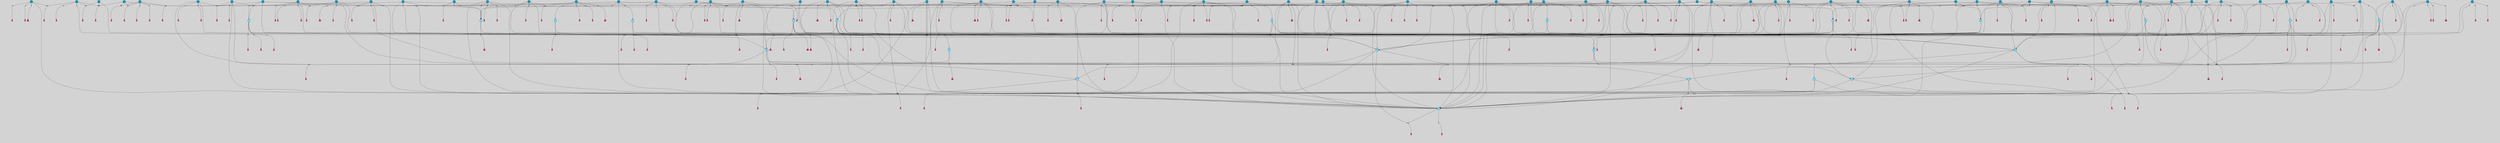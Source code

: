 // File exported with GEGELATI v1.3.1
// On the 2024-04-08 17:48:07
// With the File::TPGGraphDotExporter
digraph{
	graph[pad = "0.212, 0.055" bgcolor = lightgray]
	node[shape=circle style = filled label = ""]
		T3 [fillcolor="#66ddff"]
		T4 [fillcolor="#66ddff"]
		T7 [fillcolor="#66ddff"]
		T9 [fillcolor="#66ddff"]
		T11 [fillcolor="#66ddff"]
		T24 [fillcolor="#66ddff"]
		T27 [fillcolor="#66ddff"]
		T54 [fillcolor="#66ddff"]
		T129 [fillcolor="#66ddff"]
		T130 [fillcolor="#66ddff"]
		T159 [fillcolor="#1199bb"]
		T164 [fillcolor="#66ddff"]
		T195 [fillcolor="#66ddff"]
		T207 [fillcolor="#66ddff"]
		T212 [fillcolor="#1199bb"]
		T242 [fillcolor="#1199bb"]
		T250 [fillcolor="#1199bb"]
		T264 [fillcolor="#66ddff"]
		T266 [fillcolor="#1199bb"]
		T268 [fillcolor="#66ddff"]
		T287 [fillcolor="#1199bb"]
		T293 [fillcolor="#1199bb"]
		T300 [fillcolor="#1199bb"]
		T307 [fillcolor="#1199bb"]
		T311 [fillcolor="#66ddff"]
		T312 [fillcolor="#1199bb"]
		T317 [fillcolor="#66ddff"]
		T318 [fillcolor="#1199bb"]
		T320 [fillcolor="#1199bb"]
		T324 [fillcolor="#66ddff"]
		T335 [fillcolor="#1199bb"]
		T336 [fillcolor="#1199bb"]
		T344 [fillcolor="#1199bb"]
		T345 [fillcolor="#1199bb"]
		T347 [fillcolor="#1199bb"]
		T353 [fillcolor="#1199bb"]
		T363 [fillcolor="#1199bb"]
		T365 [fillcolor="#66ddff"]
		T366 [fillcolor="#1199bb"]
		T376 [fillcolor="#66ddff"]
		T383 [fillcolor="#1199bb"]
		T385 [fillcolor="#1199bb"]
		T389 [fillcolor="#66ddff"]
		T391 [fillcolor="#1199bb"]
		T392 [fillcolor="#1199bb"]
		T394 [fillcolor="#1199bb"]
		T395 [fillcolor="#1199bb"]
		T396 [fillcolor="#1199bb"]
		T397 [fillcolor="#1199bb"]
		T398 [fillcolor="#1199bb"]
		T399 [fillcolor="#1199bb"]
		T400 [fillcolor="#1199bb"]
		T401 [fillcolor="#1199bb"]
		T403 [fillcolor="#1199bb"]
		T404 [fillcolor="#1199bb"]
		T405 [fillcolor="#1199bb"]
		T406 [fillcolor="#1199bb"]
		T408 [fillcolor="#1199bb"]
		T409 [fillcolor="#1199bb"]
		T413 [fillcolor="#1199bb"]
		T415 [fillcolor="#1199bb"]
		T417 [fillcolor="#1199bb"]
		T418 [fillcolor="#1199bb"]
		T422 [fillcolor="#1199bb"]
		T423 [fillcolor="#66ddff"]
		T428 [fillcolor="#1199bb"]
		T429 [fillcolor="#1199bb"]
		T430 [fillcolor="#1199bb"]
		T433 [fillcolor="#1199bb"]
		T435 [fillcolor="#1199bb"]
		T436 [fillcolor="#1199bb"]
		T438 [fillcolor="#1199bb"]
		T448 [fillcolor="#1199bb"]
		T449 [fillcolor="#1199bb"]
		T450 [fillcolor="#1199bb"]
		T451 [fillcolor="#1199bb"]
		T452 [fillcolor="#1199bb"]
		T453 [fillcolor="#1199bb"]
		T454 [fillcolor="#1199bb"]
		T455 [fillcolor="#1199bb"]
		T463 [fillcolor="#1199bb"]
		T464 [fillcolor="#1199bb"]
		T465 [fillcolor="#1199bb"]
		T466 [fillcolor="#1199bb"]
		T469 [fillcolor="#1199bb"]
		T470 [fillcolor="#66ddff"]
		T471 [fillcolor="#1199bb"]
		T472 [fillcolor="#1199bb"]
		T474 [fillcolor="#1199bb"]
		T476 [fillcolor="#1199bb"]
		T479 [fillcolor="#1199bb"]
		T480 [fillcolor="#1199bb"]
		T481 [fillcolor="#1199bb"]
		T482 [fillcolor="#1199bb"]
		T483 [fillcolor="#1199bb"]
		T484 [fillcolor="#1199bb"]
		T485 [fillcolor="#1199bb"]
		T486 [fillcolor="#1199bb"]
		P4483 [fillcolor="#cccccc" shape=point] //6|
		I4483 [shape=box style=invis label="6|1&2|6#1|7&#92;n10|7&2|0#1|5&#92;n9|4&0|1#2|2&#92;n8|6&0|0#1|0&#92;n"]
		P4483 -> I4483[style=invis]
		A3475 [fillcolor="#ff3366" shape=box margin=0.03 width=0 height=0 label="3"]
		T3 -> P4483 -> A3475
		P4484 [fillcolor="#cccccc" shape=point] //3|
		I4484 [shape=box style=invis label="7|6&2|4#0|2&#92;n10|3&2|7#1|4&#92;n11|6&0|4#0|1&#92;n7|1&0|0#2|6&#92;n7|6&0|3#2|6&#92;n4|0&2|6#0|1&#92;n4|4&2|5#0|2&#92;n4|6&0|4#2|7&#92;n10|0&2|3#1|5&#92;n2|6&0|5#0|2&#92;n1|0&2|3#0|7&#92;n1|6&2|0#0|5&#92;n6|2&0|1#0|7&#92;n9|2&0|3#2|7&#92;n5|3&0|6#0|6&#92;n1|7&2|5#2|3&#92;n8|1&2|7#0|6&#92;n1|0&2|5#2|1&#92;n7|1&2|2#2|5&#92;n7|4&2|6#0|3&#92;n"]
		P4484 -> I4484[style=invis]
		A3476 [fillcolor="#ff3366" shape=box margin=0.03 width=0 height=0 label="4"]
		T3 -> P4484 -> A3476
		P4485 [fillcolor="#cccccc" shape=point] //7|
		I4485 [shape=box style=invis label="0|2&2|4#2|6&#92;n5|3&0|6#0|1&#92;n4|7&2|6#0|5&#92;n7|6&0|7#0|5&#92;n10|7&2|2#1|1&#92;n"]
		P4485 -> I4485[style=invis]
		A3477 [fillcolor="#ff3366" shape=box margin=0.03 width=0 height=0 label="4"]
		T4 -> P4485 -> A3477
		P4486 [fillcolor="#cccccc" shape=point] //0|
		I4486 [shape=box style=invis label="2|5&0|1#0|6&#92;n6|1&2|2#2|7&#92;n8|0&0|3#1|4&#92;n4|3&2|5#2|4&#92;n8|1&2|4#0|0&#92;n6|6&0|1#2|6&#92;n11|7&2|4#2|5&#92;n6|2&2|4#0|2&#92;n8|5&2|4#2|4&#92;n2|1&2|1#2|2&#92;n2|7&2|5#2|6&#92;n9|7&0|5#0|4&#92;n1|2&0|5#2|6&#92;n4|2&2|3#2|7&#92;n3|3&2|1#0|2&#92;n"]
		P4486 -> I4486[style=invis]
		A3478 [fillcolor="#ff3366" shape=box margin=0.03 width=0 height=0 label="5"]
		T4 -> P4486 -> A3478
		P4487 [fillcolor="#cccccc" shape=point] //-3|
		I4487 [shape=box style=invis label="1|6&2|7#0|7&#92;n10|2&0|7#1|3&#92;n9|6&2|7#2|2&#92;n5|3&0|7#0|7&#92;n1|6&2|3#0|0&#92;n2|3&2|3#2|2&#92;n5|1&2|6#0|6&#92;n"]
		P4487 -> I4487[style=invis]
		A3479 [fillcolor="#ff3366" shape=box margin=0.03 width=0 height=0 label="7"]
		T7 -> P4487 -> A3479
		P4488 [fillcolor="#cccccc" shape=point] //5|
		I4488 [shape=box style=invis label="0|5&2|3#0|1&#92;n0|6&2|1#2|4&#92;n6|2&2|6#0|7&#92;n7|4&0|3#0|1&#92;n5|4&0|7#1|6&#92;n9|1&0|5#2|2&#92;n6|3&2|3#1|7&#92;n11|7&2|4#1|6&#92;n2|5&0|1#0|0&#92;n4|7&0|0#0|2&#92;n6|2&0|6#0|0&#92;n2|1&2|6#2|4&#92;n10|0&2|0#1|0&#92;n6|6&2|4#0|6&#92;n"]
		P4488 -> I4488[style=invis]
		A3480 [fillcolor="#ff3366" shape=box margin=0.03 width=0 height=0 label="8"]
		T7 -> P4488 -> A3480
		P4489 [fillcolor="#cccccc" shape=point] //-6|
		I4489 [shape=box style=invis label="11|1&0|7#2|0&#92;n10|4&0|1#1|0&#92;n4|3&2|4#2|1&#92;n0|5&2|0#0|0&#92;n6|1&0|0#0|3&#92;n8|2&2|0#0|4&#92;n11|4&2|0#1|6&#92;n7|0&2|6#2|3&#92;n5|3&2|6#2|0&#92;n2|0&2|0#0|4&#92;n"]
		P4489 -> I4489[style=invis]
		A3481 [fillcolor="#ff3366" shape=box margin=0.03 width=0 height=0 label="9"]
		T9 -> P4489 -> A3481
		P4490 [fillcolor="#cccccc" shape=point] //2|
		I4490 [shape=box style=invis label="6|3&2|7#1|4&#92;n8|6&0|0#2|5&#92;n2|1&0|2#0|3&#92;n8|7&0|6#0|4&#92;n2|1&2|0#0|1&#92;n0|0&2|2#2|3&#92;n6|6&0|7#2|1&#92;n6|1&0|7#2|6&#92;n5|4&2|7#0|4&#92;n0|3&0|4#2|0&#92;n11|0&2|0#2|5&#92;n4|5&2|5#2|4&#92;n5|7&0|6#0|4&#92;n9|7&2|5#0|3&#92;n5|4&2|1#0|3&#92;n5|3&0|1#1|7&#92;n0|4&0|3#2|5&#92;n"]
		P4490 -> I4490[style=invis]
		A3482 [fillcolor="#ff3366" shape=box margin=0.03 width=0 height=0 label="10"]
		T9 -> P4490 -> A3482
		P4491 [fillcolor="#cccccc" shape=point] //6|
		I4491 [shape=box style=invis label="3|0&2|7#2|2&#92;n3|2&0|4#2|5&#92;n5|1&0|2#1|0&#92;n8|7&0|1#2|0&#92;n8|5&0|3#0|6&#92;n0|2&0|2#2|3&#92;n1|5&2|5#0|5&#92;n5|6&0|6#0|7&#92;n6|7&0|0#2|6&#92;n1|2&2|3#0|0&#92;n7|7&2|3#0|4&#92;n0|7&2|7#0|6&#92;n1|0&2|2#2|7&#92;n4|4&0|1#0|0&#92;n"]
		P4491 -> I4491[style=invis]
		A3483 [fillcolor="#ff3366" shape=box margin=0.03 width=0 height=0 label="11"]
		T11 -> P4491 -> A3483
		P4492 [fillcolor="#cccccc" shape=point] //-4|
		I4492 [shape=box style=invis label="4|1&0|4#2|6&#92;n1|2&2|2#2|0&#92;n1|2&2|0#0|6&#92;n8|4&2|3#2|5&#92;n5|5&2|1#1|0&#92;n"]
		P4492 -> I4492[style=invis]
		A3484 [fillcolor="#ff3366" shape=box margin=0.03 width=0 height=0 label="12"]
		T11 -> P4492 -> A3484
		P4493 [fillcolor="#cccccc" shape=point] //-3|
		I4493 [shape=box style=invis label="8|1&2|3#0|5&#92;n0|6&0|5#0|5&#92;n3|7&2|1#0|6&#92;n3|5&0|1#0|0&#92;n9|5&2|0#0|4&#92;n3|5&0|2#0|3&#92;n10|6&2|4#1|0&#92;n9|4&2|7#2|6&#92;n1|7&2|5#2|2&#92;n"]
		P4493 -> I4493[style=invis]
		A3485 [fillcolor="#ff3366" shape=box margin=0.03 width=0 height=0 label="5"]
		T4 -> P4493 -> A3485
		P4494 [fillcolor="#cccccc" shape=point] //1|
		I4494 [shape=box style=invis label="5|1&0|6#2|7&#92;n2|4&0|4#2|2&#92;n0|6&0|5#0|4&#92;n10|6&2|5#1|6&#92;n9|3&0|1#1|7&#92;n10|3&2|2#1|0&#92;n5|0&0|0#2|1&#92;n11|3&2|3#1|5&#92;n10|3&0|1#1|0&#92;n2|4&0|1#0|1&#92;n0|2&0|3#2|4&#92;n9|2&2|1#2|5&#92;n11|7&2|6#2|6&#92;n"]
		P4494 -> I4494[style=invis]
		T24 -> P4494 -> T7
		P4495 [fillcolor="#cccccc" shape=point] //5|
		I4495 [shape=box style=invis label="3|0&2|0#0|1&#92;n3|0&0|7#0|1&#92;n5|3&0|2#2|6&#92;n4|4&2|4#2|6&#92;n11|2&0|7#1|6&#92;n2|7&2|2#2|5&#92;n9|3&2|6#2|7&#92;n7|7&0|0#0|4&#92;n6|1&2|4#2|3&#92;n5|4&2|0#1|6&#92;n1|3&0|7#0|4&#92;n"]
		P4495 -> I4495[style=invis]
		A3486 [fillcolor="#ff3366" shape=box margin=0.03 width=0 height=0 label="7"]
		T24 -> P4495 -> A3486
		P4496 [fillcolor="#cccccc" shape=point] //-2|
		I4496 [shape=box style=invis label="4|1&0|4#0|3&#92;n4|2&0|5#2|0&#92;n5|5&2|6#0|5&#92;n1|4&0|1#0|2&#92;n6|3&2|7#1|5&#92;n0|4&2|0#0|3&#92;n8|5&2|5#1|2&#92;n10|7&2|7#1|1&#92;n3|4&0|0#2|1&#92;n3|6&2|5#2|5&#92;n8|3&0|1#0|7&#92;n10|0&2|7#1|3&#92;n4|1&2|4#0|1&#92;n9|3&2|0#0|4&#92;n3|6&2|0#0|4&#92;n1|2&0|6#2|1&#92;n4|0&2|1#2|2&#92;n"]
		P4496 -> I4496[style=invis]
		A3487 [fillcolor="#ff3366" shape=box margin=0.03 width=0 height=0 label="14"]
		T24 -> P4496 -> A3487
		P4497 [fillcolor="#cccccc" shape=point] //2|
		I4497 [shape=box style=invis label="9|1&2|3#0|1&#92;n5|2&2|0#2|4&#92;n3|6&2|5#2|7&#92;n7|0&2|5#0|4&#92;n1|2&0|3#0|5&#92;n7|3&2|7#0|0&#92;n"]
		P4497 -> I4497[style=invis]
		A3488 [fillcolor="#ff3366" shape=box margin=0.03 width=0 height=0 label="2"]
		T27 -> P4497 -> A3488
		P4498 [fillcolor="#cccccc" shape=point] //-6|
		I4498 [shape=box style=invis label="7|5&0|4#0|4&#92;n11|0&2|5#2|1&#92;n"]
		P4498 -> I4498[style=invis]
		A3489 [fillcolor="#ff3366" shape=box margin=0.03 width=0 height=0 label="3"]
		T27 -> P4498 -> A3489
		T27 -> P4484
		T27 -> P4486
		P4499 [fillcolor="#cccccc" shape=point] //0|
		I4499 [shape=box style=invis label="4|0&0|3#2|7&#92;n10|2&0|3#1|7&#92;n3|5&0|2#0|3&#92;n4|5&0|0#2|1&#92;n10|7&2|0#1|2&#92;n5|3&2|3#1|6&#92;n9|5&2|0#0|4&#92;n5|4&2|7#0|2&#92;n10|3&2|7#1|4&#92;n7|2&0|1#2|6&#92;n8|6&0|5#0|5&#92;n8|7&2|3#0|5&#92;n2|6&2|4#0|0&#92;n"]
		P4499 -> I4499[style=invis]
		A3490 [fillcolor="#ff3366" shape=box margin=0.03 width=0 height=0 label="5"]
		T27 -> P4499 -> A3490
		P4500 [fillcolor="#cccccc" shape=point] //8|
		I4500 [shape=box style=invis label="9|0&0|1#2|0&#92;n10|1&2|5#1|4&#92;n8|2&2|6#0|4&#92;n2|4&2|5#2|3&#92;n4|2&2|2#0|2&#92;n7|5&0|2#0|0&#92;n8|2&2|1#1|3&#92;n8|7&0|7#2|1&#92;n1|1&0|0#0|7&#92;n5|6&2|5#1|0&#92;n6|6&2|5#0|0&#92;n11|4&0|3#2|6&#92;n4|2&2|4#0|7&#92;n5|6&0|1#2|0&#92;n11|3&0|2#0|7&#92;n"]
		P4500 -> I4500[style=invis]
		A3491 [fillcolor="#ff3366" shape=box margin=0.03 width=0 height=0 label="6"]
		T54 -> P4500 -> A3491
		T54 -> P4495
		P4501 [fillcolor="#cccccc" shape=point] //-10|
		I4501 [shape=box style=invis label="3|6&0|0#0|4&#92;n4|1&2|4#0|1&#92;n5|1&0|1#0|4&#92;n5|5&2|6#0|5&#92;n6|5&0|6#0|3&#92;n11|1&2|0#0|1&#92;n0|7&2|0#0|3&#92;n1|2&0|6#0|1&#92;n8|0&0|4#2|0&#92;n0|4&0|7#2|7&#92;n7|0&2|7#1|3&#92;n3|1&0|5#2|5&#92;n5|1&0|4#0|3&#92;n2|2&0|2#0|0&#92;n8|3&0|1#0|7&#92;n3|0&0|3#0|5&#92;n7|2&0|5#2|0&#92;n6|3&2|7#1|5&#92;n4|7&2|7#2|1&#92;n"]
		P4501 -> I4501[style=invis]
		A3492 [fillcolor="#ff3366" shape=box margin=0.03 width=0 height=0 label="14"]
		T54 -> P4501 -> A3492
		T54 -> P4488
		T129 -> P4500
		T129 -> P4495
		P4502 [fillcolor="#cccccc" shape=point] //10|
		I4502 [shape=box style=invis label="4|5&2|7#2|1&#92;n1|7&2|3#0|6&#92;n3|5&2|2#0|3&#92;n10|3&0|7#1|4&#92;n7|1&0|4#2|6&#92;n10|2&0|3#1|7&#92;n9|5&2|0#0|4&#92;n4|0&0|3#2|7&#92;n11|4&2|6#1|2&#92;n5|4&2|7#0|2&#92;n2|6&2|4#0|0&#92;n6|5&0|7#2|1&#92;n5|3&2|3#1|6&#92;n10|7&2|0#1|2&#92;n"]
		P4502 -> I4502[style=invis]
		A3493 [fillcolor="#ff3366" shape=box margin=0.03 width=0 height=0 label="5"]
		T129 -> P4502 -> A3493
		P4503 [fillcolor="#cccccc" shape=point] //5|
		I4503 [shape=box style=invis label="9|4&2|3#1|3&#92;n0|4&2|4#0|5&#92;n6|1&2|6#2|5&#92;n4|0&0|5#2|0&#92;n"]
		P4503 -> I4503[style=invis]
		A3494 [fillcolor="#ff3366" shape=box margin=0.03 width=0 height=0 label="7"]
		T129 -> P4503 -> A3494
		P4504 [fillcolor="#cccccc" shape=point] //6|
		I4504 [shape=box style=invis label="9|4&2|7#0|6&#92;n8|4&0|1#1|0&#92;n1|3&0|0#2|1&#92;n2|4&0|6#2|2&#92;n5|1&2|5#0|7&#92;n3|0&0|3#2|6&#92;n2|2&2|6#0|2&#92;n8|4&0|4#2|2&#92;n5|1&2|4#0|3&#92;n9|4&0|6#0|6&#92;n5|0&2|2#1|5&#92;n11|7&0|0#1|1&#92;n0|4&0|3#0|3&#92;n7|7&2|4#2|5&#92;n1|5&0|1#2|1&#92;n"]
		P4504 -> I4504[style=invis]
		A3495 [fillcolor="#ff3366" shape=box margin=0.03 width=0 height=0 label="1"]
		T129 -> P4504 -> A3495
		P4505 [fillcolor="#cccccc" shape=point] //-5|
		I4505 [shape=box style=invis label="10|6&2|5#1|6&#92;n9|3&0|1#1|7&#92;n2|4&0|1#0|1&#92;n11|3&0|7#1|6&#92;n5|1&0|6#2|7&#92;n8|0&0|0#0|1&#92;n0|6&0|7#0|4&#92;n6|7&2|6#2|6&#92;n11|0&2|3#0|5&#92;n"]
		P4505 -> I4505[style=invis]
		T130 -> P4505 -> T7
		P4506 [fillcolor="#cccccc" shape=point] //9|
		I4506 [shape=box style=invis label="9|0&2|4#1|2&#92;n10|3&0|5#1|7&#92;n"]
		P4506 -> I4506[style=invis]
		A3496 [fillcolor="#ff3366" shape=box margin=0.03 width=0 height=0 label="3"]
		T130 -> P4506 -> A3496
		P4507 [fillcolor="#cccccc" shape=point] //4|
		I4507 [shape=box style=invis label="7|1&2|6#1|3&#92;n10|1&0|3#1|6&#92;n8|5&2|3#2|1&#92;n11|5&0|0#2|6&#92;n4|1&0|6#0|0&#92;n11|1&0|2#0|3&#92;n2|0&2|1#0|7&#92;n"]
		P4507 -> I4507[style=invis]
		A3497 [fillcolor="#ff3366" shape=box margin=0.03 width=0 height=0 label="2"]
		T130 -> P4507 -> A3497
		P4508 [fillcolor="#cccccc" shape=point] //-10|
		I4508 [shape=box style=invis label="8|4&0|2#0|1&#92;n5|3&2|6#2|7&#92;n3|1&2|7#0|6&#92;n4|7&0|4#0|2&#92;n1|7&2|6#0|4&#92;n10|5&2|1#1|5&#92;n4|0&0|7#0|7&#92;n6|6&0|0#0|1&#92;n10|4&2|1#1|0&#92;n"]
		P4508 -> I4508[style=invis]
		A3498 [fillcolor="#ff3366" shape=box margin=0.03 width=0 height=0 label="5"]
		T130 -> P4508 -> A3498
		P4509 [fillcolor="#cccccc" shape=point] //7|
		I4509 [shape=box style=invis label="7|0&2|1#2|0&#92;n9|7&2|1#1|7&#92;n8|2&0|1#1|0&#92;n6|6&0|2#1|1&#92;n2|2&0|5#0|0&#92;n5|7&0|0#2|1&#92;n5|1&2|5#1|5&#92;n4|7&2|4#2|3&#92;n10|5&2|2#1|5&#92;n1|3&2|2#2|0&#92;n10|2&2|6#1|5&#92;n"]
		P4509 -> I4509[style=invis]
		A3499 [fillcolor="#ff3366" shape=box margin=0.03 width=0 height=0 label="1"]
		T159 -> P4509 -> A3499
		P4510 [fillcolor="#cccccc" shape=point] //7|
		I4510 [shape=box style=invis label="7|4&2|7#0|4&#92;n4|6&0|1#2|5&#92;n2|1&2|3#0|0&#92;n4|3&2|0#0|1&#92;n0|0&2|7#2|7&#92;n7|7&0|5#2|3&#92;n5|0&2|1#2|2&#92;n10|0&0|4#1|2&#92;n4|4&0|7#0|0&#92;n6|7&0|2#0|1&#92;n1|4&2|5#0|4&#92;n"]
		P4510 -> I4510[style=invis]
		A3500 [fillcolor="#ff3366" shape=box margin=0.03 width=0 height=0 label="0"]
		T159 -> P4510 -> A3500
		P4511 [fillcolor="#cccccc" shape=point] //5|
		I4511 [shape=box style=invis label="0|5&2|3#0|1&#92;n0|6&2|1#2|4&#92;n6|2&2|6#0|7&#92;n9|0&2|7#1|1&#92;n7|4&0|3#0|1&#92;n11|7&2|4#1|6&#92;n9|1&0|5#2|2&#92;n5|4&0|7#1|6&#92;n2|5&0|1#0|0&#92;n4|7&0|0#0|2&#92;n6|2&0|6#0|0&#92;n2|1&2|6#2|4&#92;n10|0&0|0#1|0&#92;n6|6&2|4#0|6&#92;n"]
		P4511 -> I4511[style=invis]
		T159 -> P4511 -> T129
		T164 -> P4486
		P4512 [fillcolor="#cccccc" shape=point] //-1|
		I4512 [shape=box style=invis label="6|4&0|4#2|4&#92;n4|5&2|5#2|4&#92;n9|7&2|5#0|3&#92;n3|7&2|6#0|6&#92;n8|7&0|6#0|4&#92;n2|1&2|0#0|1&#92;n8|6&0|0#2|5&#92;n2|1&0|2#0|3&#92;n6|1&0|7#2|6&#92;n6|3&0|1#1|6&#92;n5|4&2|7#0|4&#92;n0|7&0|4#2|0&#92;n11|0&2|0#2|5&#92;n3|7&2|0#2|7&#92;n8|3&2|7#1|4&#92;n5|7&0|6#0|4&#92;n0|0&2|3#2|3&#92;n5|4&2|1#0|3&#92;n0|4&0|3#2|5&#92;n"]
		P4512 -> I4512[style=invis]
		A3501 [fillcolor="#ff3366" shape=box margin=0.03 width=0 height=0 label="10"]
		T164 -> P4512 -> A3501
		P4513 [fillcolor="#cccccc" shape=point] //-7|
		I4513 [shape=box style=invis label="6|1&0|2#0|3&#92;n1|2&0|1#2|0&#92;n10|3&2|2#1|1&#92;n0|1&0|2#0|7&#92;n4|6&2|7#2|4&#92;n6|0&2|7#0|6&#92;n"]
		P4513 -> I4513[style=invis]
		A3502 [fillcolor="#ff3366" shape=box margin=0.03 width=0 height=0 label="7"]
		T164 -> P4513 -> A3502
		P4514 [fillcolor="#cccccc" shape=point] //-6|
		I4514 [shape=box style=invis label="11|7&0|1#0|6&#92;n3|5&0|1#0|3&#92;n1|5&0|5#0|6&#92;n1|7&2|5#2|2&#92;n0|0&0|2#2|2&#92;n4|4&0|1#0|5&#92;n6|4&2|2#0|2&#92;n0|6&2|5#0|5&#92;n0|3&2|2#2|6&#92;n"]
		P4514 -> I4514[style=invis]
		A3503 [fillcolor="#ff3366" shape=box margin=0.03 width=0 height=0 label="5"]
		T164 -> P4514 -> A3503
		P4515 [fillcolor="#cccccc" shape=point] //4|
		I4515 [shape=box style=invis label="4|3&0|6#0|3&#92;n5|7&2|3#2|2&#92;n5|6&0|7#1|2&#92;n1|4&2|6#0|3&#92;n8|4&2|1#2|5&#92;n9|5&2|4#1|4&#92;n2|4&0|5#0|7&#92;n10|0&0|6#1|3&#92;n3|0&0|6#0|2&#92;n2|7&2|7#2|6&#92;n5|2&0|5#1|5&#92;n10|4&2|5#1|7&#92;n4|0&0|4#2|4&#92;n11|1&0|4#2|6&#92;n10|6&2|0#1|4&#92;n9|7&0|3#1|4&#92;n4|5&2|7#0|6&#92;n11|5&2|6#2|3&#92;n0|3&0|5#0|1&#92;n"]
		P4515 -> I4515[style=invis]
		A3504 [fillcolor="#ff3366" shape=box margin=0.03 width=0 height=0 label="13"]
		T164 -> P4515 -> A3504
		P4516 [fillcolor="#cccccc" shape=point] //5|
		I4516 [shape=box style=invis label="3|0&2|0#2|1&#92;n3|0&0|7#0|1&#92;n5|3&0|2#2|6&#92;n4|4&2|4#2|6&#92;n5|4&2|0#1|6&#92;n2|7&2|2#2|5&#92;n1|3&0|7#0|4&#92;n11|6&2|2#0|7&#92;n7|7&0|0#0|4&#92;n6|1&2|4#2|3&#92;n11|0&0|7#1|6&#92;n9|3&2|6#2|7&#92;n"]
		P4516 -> I4516[style=invis]
		A3505 [fillcolor="#ff3366" shape=box margin=0.03 width=0 height=0 label="7"]
		T195 -> P4516 -> A3505
		P4517 [fillcolor="#cccccc" shape=point] //4|
		I4517 [shape=box style=invis label="7|1&0|6#0|1&#92;n6|7&2|7#1|7&#92;n10|1&2|1#1|1&#92;n9|6&2|2#1|4&#92;n4|7&0|4#2|2&#92;n9|6&0|5#1|1&#92;n10|0&2|6#1|6&#92;n5|1&0|1#2|3&#92;n10|1&0|5#1|0&#92;n3|4&2|3#0|0&#92;n8|2&0|5#2|4&#92;n1|6&2|0#0|0&#92;n2|3&0|1#2|6&#92;n5|2&2|2#1|6&#92;n2|2&0|1#2|1&#92;n3|1&2|7#0|3&#92;n6|7&2|3#0|4&#92;n"]
		P4517 -> I4517[style=invis]
		A3506 [fillcolor="#ff3366" shape=box margin=0.03 width=0 height=0 label="10"]
		T195 -> P4517 -> A3506
		P4518 [fillcolor="#cccccc" shape=point] //-4|
		I4518 [shape=box style=invis label="0|4&0|0#2|7&#92;n8|5&2|4#2|4&#92;n4|3&2|5#2|4&#92;n11|7&2|2#2|5&#92;n6|5&2|2#2|7&#92;n3|2&0|7#0|7&#92;n3|3&2|1#0|3&#92;n2|6&0|3#2|5&#92;n0|1&2|6#2|2&#92;n8|2&0|0#1|6&#92;n0|7&0|5#0|4&#92;n9|5&0|3#2|7&#92;n2|7&2|5#2|6&#92;n9|0&2|0#0|1&#92;n1|2&2|4#0|2&#92;n"]
		P4518 -> I4518[style=invis]
		T195 -> P4518 -> T27
		T195 -> P4510
		T207 -> P4509
		P4519 [fillcolor="#cccccc" shape=point] //-3|
		I4519 [shape=box style=invis label="3|7&0|0#0|2&#92;n11|5&0|1#1|1&#92;n4|1&0|6#2|6&#92;n4|0&0|1#0|5&#92;n"]
		P4519 -> I4519[style=invis]
		T207 -> P4519 -> T24
		P4520 [fillcolor="#cccccc" shape=point] //5|
		I4520 [shape=box style=invis label="8|1&2|6#0|6&#92;n3|0&0|7#0|1&#92;n11|3&0|2#2|6&#92;n4|4&2|4#2|6&#92;n11|2&0|7#1|6&#92;n2|7&2|2#2|5&#92;n7|7&0|0#0|4&#92;n6|1&2|4#2|3&#92;n5|4&2|0#1|6&#92;n3|0&2|0#0|1&#92;n1|3&0|7#0|4&#92;n"]
		P4520 -> I4520[style=invis]
		A3507 [fillcolor="#ff3366" shape=box margin=0.03 width=0 height=0 label="7"]
		T207 -> P4520 -> A3507
		P4521 [fillcolor="#cccccc" shape=point] //5|
		I4521 [shape=box style=invis label="10|4&2|6#1|2&#92;n8|4&0|1#1|0&#92;n0|4&2|6#0|0&#92;n8|4&2|5#2|1&#92;n7|5&2|5#1|0&#92;n3|6&0|6#2|2&#92;n1|7&0|7#0|5&#92;n2|0&0|7#2|4&#92;n9|4&2|6#2|7&#92;n2|6&2|2#0|0&#92;n11|7&2|7#0|7&#92;n5|5&0|0#0|1&#92;n10|1&0|0#1|0&#92;n7|3&0|1#2|5&#92;n9|2&2|7#1|5&#92;n9|0&2|5#1|2&#92;n1|6&2|4#2|2&#92;n3|3&2|2#0|7&#92;n1|6&2|0#0|0&#92;n6|4&2|6#1|0&#92;n"]
		P4521 -> I4521[style=invis]
		A3508 [fillcolor="#ff3366" shape=box margin=0.03 width=0 height=0 label="1"]
		T207 -> P4521 -> A3508
		P4522 [fillcolor="#cccccc" shape=point] //7|
		I4522 [shape=box style=invis label="6|1&2|6#2|7&#92;n7|0&2|4#2|3&#92;n3|3&0|7#0|6&#92;n5|4&0|2#2|4&#92;n8|5&2|6#2|7&#92;n0|0&2|3#0|3&#92;n5|4&2|4#2|6&#92;n"]
		P4522 -> I4522[style=invis]
		T207 -> P4522 -> T4
		P4523 [fillcolor="#cccccc" shape=point] //5|
		I4523 [shape=box style=invis label="9|4&2|3#1|3&#92;n0|4&2|4#0|5&#92;n6|1&2|6#2|5&#92;n4|0&0|5#2|0&#92;n"]
		P4523 -> I4523[style=invis]
		A3509 [fillcolor="#ff3366" shape=box margin=0.03 width=0 height=0 label="7"]
		T212 -> P4523 -> A3509
		P4524 [fillcolor="#cccccc" shape=point] //10|
		I4524 [shape=box style=invis label="4|5&2|7#2|1&#92;n1|7&2|3#0|6&#92;n3|5&2|2#0|3&#92;n10|3&0|7#1|4&#92;n7|1&0|4#2|6&#92;n10|2&0|3#1|7&#92;n9|5&2|0#0|4&#92;n4|0&0|3#2|7&#92;n11|4&2|6#1|2&#92;n5|4&2|7#0|2&#92;n2|6&2|4#0|0&#92;n6|5&0|7#2|1&#92;n5|3&2|3#1|6&#92;n10|7&2|0#1|2&#92;n"]
		P4524 -> I4524[style=invis]
		A3510 [fillcolor="#ff3366" shape=box margin=0.03 width=0 height=0 label="5"]
		T212 -> P4524 -> A3510
		P4525 [fillcolor="#cccccc" shape=point] //6|
		I4525 [shape=box style=invis label="9|4&2|7#0|6&#92;n8|4&0|1#1|0&#92;n1|3&0|0#2|1&#92;n2|4&0|6#2|2&#92;n5|1&2|5#0|7&#92;n3|0&0|3#2|6&#92;n2|2&2|6#0|2&#92;n8|4&0|4#2|2&#92;n5|1&2|4#0|3&#92;n9|4&0|6#0|6&#92;n5|0&2|2#1|5&#92;n11|7&0|0#1|1&#92;n0|4&0|3#0|3&#92;n7|7&2|4#2|5&#92;n1|5&0|1#2|1&#92;n"]
		P4525 -> I4525[style=invis]
		A3511 [fillcolor="#ff3366" shape=box margin=0.03 width=0 height=0 label="1"]
		T212 -> P4525 -> A3511
		P4526 [fillcolor="#cccccc" shape=point] //5|
		I4526 [shape=box style=invis label="3|0&2|0#0|1&#92;n3|0&0|7#0|1&#92;n5|3&0|2#2|6&#92;n4|4&2|4#2|6&#92;n11|2&0|7#1|6&#92;n2|7&2|2#2|5&#92;n9|3&2|6#2|7&#92;n7|7&0|0#0|4&#92;n6|1&2|4#2|3&#92;n5|4&2|0#1|6&#92;n1|3&0|7#0|4&#92;n"]
		P4526 -> I4526[style=invis]
		A3512 [fillcolor="#ff3366" shape=box margin=0.03 width=0 height=0 label="7"]
		T212 -> P4526 -> A3512
		P4527 [fillcolor="#cccccc" shape=point] //8|
		I4527 [shape=box style=invis label="9|0&0|1#2|0&#92;n10|1&2|5#1|4&#92;n8|2&2|6#0|4&#92;n2|4&2|5#2|3&#92;n4|2&2|2#0|2&#92;n7|5&0|2#0|0&#92;n8|2&2|1#1|3&#92;n8|7&0|7#2|1&#92;n1|1&0|0#0|7&#92;n5|6&2|5#1|0&#92;n6|6&2|5#0|0&#92;n11|4&0|3#2|6&#92;n4|2&2|4#0|7&#92;n5|6&0|1#2|0&#92;n11|3&0|2#0|7&#92;n"]
		P4527 -> I4527[style=invis]
		A3513 [fillcolor="#ff3366" shape=box margin=0.03 width=0 height=0 label="6"]
		T212 -> P4527 -> A3513
		P4528 [fillcolor="#cccccc" shape=point] //4|
		I4528 [shape=box style=invis label="7|1&2|6#1|3&#92;n2|6&0|7#2|4&#92;n8|0&2|3#2|1&#92;n4|0&2|4#2|6&#92;n4|1&0|6#0|0&#92;n2|5&2|1#0|7&#92;n"]
		P4528 -> I4528[style=invis]
		A3514 [fillcolor="#ff3366" shape=box margin=0.03 width=0 height=0 label="2"]
		T242 -> P4528 -> A3514
		P4529 [fillcolor="#cccccc" shape=point] //5|
		I4529 [shape=box style=invis label="1|6&2|7#0|7&#92;n9|2&2|7#2|2&#92;n10|2&0|7#1|3&#92;n5|3&0|7#0|7&#92;n7|0&2|7#2|2&#92;n1|6&2|3#0|0&#92;n2|3&2|3#2|2&#92;n"]
		P4529 -> I4529[style=invis]
		A3515 [fillcolor="#ff3366" shape=box margin=0.03 width=0 height=0 label="7"]
		T242 -> P4529 -> A3515
		P4530 [fillcolor="#cccccc" shape=point] //-4|
		I4530 [shape=box style=invis label="0|7&2|5#0|4&#92;n8|5&0|5#2|7&#92;n5|6&0|7#0|4&#92;n7|0&0|5#2|1&#92;n10|6&2|1#1|2&#92;n0|0&2|1#0|6&#92;n8|4&0|5#0|6&#92;n4|2&0|5#2|4&#92;n"]
		P4530 -> I4530[style=invis]
		A3516 [fillcolor="#ff3366" shape=box margin=0.03 width=0 height=0 label="5"]
		T242 -> P4530 -> A3516
		P4531 [fillcolor="#cccccc" shape=point] //-7|
		I4531 [shape=box style=invis label="9|7&2|6#0|3&#92;n10|7&0|7#1|7&#92;n3|3&0|7#0|1&#92;n8|2&2|7#1|5&#92;n6|1&0|7#0|6&#92;n0|3&0|0#2|3&#92;n4|5&0|1#0|2&#92;n7|4&2|1#0|1&#92;n"]
		P4531 -> I4531[style=invis]
		A3517 [fillcolor="#ff3366" shape=box margin=0.03 width=0 height=0 label="0"]
		T242 -> P4531 -> A3517
		P4532 [fillcolor="#cccccc" shape=point] //-2|
		I4532 [shape=box style=invis label="11|7&2|0#1|7&#92;n4|3&0|1#2|5&#92;n0|4&2|4#2|7&#92;n1|6&0|0#0|4&#92;n4|0&0|0#0|5&#92;n0|6&2|3#2|0&#92;n9|6&2|5#1|3&#92;n0|7&2|1#2|5&#92;n4|4&0|5#0|1&#92;n10|4&0|0#1|0&#92;n"]
		P4532 -> I4532[style=invis]
		A3518 [fillcolor="#ff3366" shape=box margin=0.03 width=0 height=0 label="12"]
		T242 -> P4532 -> A3518
		P4533 [fillcolor="#cccccc" shape=point] //8|
		I4533 [shape=box style=invis label="5|4&2|1#1|0&#92;n3|0&0|3#2|0&#92;n3|7&2|2#0|6&#92;n6|6&0|2#2|4&#92;n0|0&0|2#0|6&#92;n"]
		P4533 -> I4533[style=invis]
		T250 -> P4533 -> T164
		T250 -> P4516
		T250 -> P4510
		T250 -> P4495
		P4534 [fillcolor="#cccccc" shape=point] //10|
		I4534 [shape=box style=invis label="6|1&2|4#2|3&#92;n3|0&0|7#0|1&#92;n5|3&0|2#2|6&#92;n4|4&0|4#2|6&#92;n5|4&2|0#1|6&#92;n10|5&0|6#1|5&#92;n2|5&2|1#2|2&#92;n1|3&0|7#0|4&#92;n3|0&2|0#0|1&#92;n11|2&0|5#1|6&#92;n9|3&2|6#2|7&#92;n7|7&0|0#0|4&#92;n"]
		P4534 -> I4534[style=invis]
		A3519 [fillcolor="#ff3366" shape=box margin=0.03 width=0 height=0 label="7"]
		T250 -> P4534 -> A3519
		T264 -> P4532
		P4535 [fillcolor="#cccccc" shape=point] //-3|
		I4535 [shape=box style=invis label="7|2&2|4#0|2&#92;n4|1&2|6#0|1&#92;n11|6&0|4#0|1&#92;n7|1&0|0#2|6&#92;n6|2&0|1#0|7&#92;n10|3&2|7#1|4&#92;n3|5&2|3#0|1&#92;n4|4&2|5#0|2&#92;n4|6&0|4#2|7&#92;n2|5&0|5#0|2&#92;n10|0&2|3#1|4&#92;n0|1&2|7#0|6&#92;n7|6&0|3#2|6&#92;n1|3&0|6#2|0&#92;n5|3&0|6#0|6&#92;n1|4&2|5#2|3&#92;n1|6&2|0#0|5&#92;n9|2&0|3#2|7&#92;n7|1&2|2#2|5&#92;n"]
		P4535 -> I4535[style=invis]
		T264 -> P4535 -> T207
		P4536 [fillcolor="#cccccc" shape=point] //2|
		I4536 [shape=box style=invis label="4|1&0|4#2|6&#92;n5|5&2|1#1|0&#92;n1|0&2|0#0|6&#92;n8|4&2|3#2|5&#92;n"]
		P4536 -> I4536[style=invis]
		T264 -> P4536 -> T11
		T266 -> P4505
		P4537 [fillcolor="#cccccc" shape=point] //2|
		I4537 [shape=box style=invis label="2|4&0|7#2|1&#92;n1|0&2|4#2|3&#92;n"]
		P4537 -> I4537[style=invis]
		A3520 [fillcolor="#ff3366" shape=box margin=0.03 width=0 height=0 label="3"]
		T266 -> P4537 -> A3520
		P4538 [fillcolor="#cccccc" shape=point] //-6|
		I4538 [shape=box style=invis label="3|5&0|0#0|2&#92;n6|6&2|1#2|6&#92;n4|6&0|1#2|5&#92;n7|1&0|6#1|3&#92;n11|1&2|4#0|5&#92;n1|2&0|1#2|3&#92;n4|3&0|5#2|4&#92;n4|0&0|5#2|0&#92;n8|5&2|4#2|4&#92;n2|4&0|1#0|6&#92;n5|1&2|4#0|0&#92;n3|3&2|1#0|2&#92;n9|7&0|5#0|4&#92;n2|2&0|6#2|0&#92;n7|1&2|2#2|2&#92;n"]
		P4538 -> I4538[style=invis]
		A3521 [fillcolor="#ff3366" shape=box margin=0.03 width=0 height=0 label="5"]
		T266 -> P4538 -> A3521
		P4539 [fillcolor="#cccccc" shape=point] //3|
		I4539 [shape=box style=invis label="4|7&0|7#2|7&#92;n11|5&2|6#0|2&#92;n5|5&2|6#2|0&#92;n3|2&0|6#0|3&#92;n10|2&2|5#1|5&#92;n9|4&2|3#1|5&#92;n2|5&2|7#2|4&#92;n11|3&2|5#1|0&#92;n7|0&0|7#2|1&#92;n1|2&0|5#0|1&#92;n"]
		P4539 -> I4539[style=invis]
		A3522 [fillcolor="#ff3366" shape=box margin=0.03 width=0 height=0 label="5"]
		T266 -> P4539 -> A3522
		P4540 [fillcolor="#cccccc" shape=point] //8|
		I4540 [shape=box style=invis label="9|0&0|1#2|0&#92;n10|1&2|5#1|4&#92;n8|2&2|6#0|4&#92;n4|5&0|3#0|1&#92;n2|4&2|5#2|3&#92;n4|2&2|2#0|2&#92;n7|5&0|2#0|0&#92;n8|2&2|1#1|3&#92;n8|7&0|7#2|1&#92;n1|1&0|0#0|7&#92;n5|6&2|5#1|0&#92;n6|3&2|5#0|0&#92;n11|4&0|3#2|6&#92;n1|2&2|4#0|7&#92;n5|6&0|1#2|0&#92;n11|3&0|2#0|7&#92;n"]
		P4540 -> I4540[style=invis]
		A3523 [fillcolor="#ff3366" shape=box margin=0.03 width=0 height=0 label="6"]
		T266 -> P4540 -> A3523
		T268 -> P4509
		T268 -> P4510
		T268 -> P4535
		P4541 [fillcolor="#cccccc" shape=point] //5|
		I4541 [shape=box style=invis label="1|6&2|7#0|7&#92;n9|2&2|7#2|3&#92;n10|2&0|7#1|3&#92;n0|0&2|7#2|2&#92;n1|6&2|3#0|0&#92;n2|3&2|3#2|2&#92;n"]
		P4541 -> I4541[style=invis]
		A3524 [fillcolor="#ff3366" shape=box margin=0.03 width=0 height=0 label="7"]
		T268 -> P4541 -> A3524
		P4542 [fillcolor="#cccccc" shape=point] //-6|
		I4542 [shape=box style=invis label="6|0&0|5#2|5&#92;n0|3&2|1#2|1&#92;n"]
		P4542 -> I4542[style=invis]
		A3525 [fillcolor="#ff3366" shape=box margin=0.03 width=0 height=0 label="3"]
		T268 -> P4542 -> A3525
		P4543 [fillcolor="#cccccc" shape=point] //2|
		I4543 [shape=box style=invis label="1|7&0|0#2|1&#92;n11|7&2|0#1|3&#92;n4|3&0|1#0|5&#92;n1|6&2|4#2|4&#92;n8|6&2|4#0|0&#92;n2|7&2|5#2|6&#92;n9|6&2|3#2|2&#92;n10|4&2|0#1|0&#92;n9|0&2|5#1|3&#92;n6|1&2|6#2|7&#92;n4|4&0|5#0|1&#92;n"]
		P4543 -> I4543[style=invis]
		A3526 [fillcolor="#ff3366" shape=box margin=0.03 width=0 height=0 label="12"]
		T287 -> P4543 -> A3526
		P4544 [fillcolor="#cccccc" shape=point] //-10|
		I4544 [shape=box style=invis label="9|6&0|2#2|6&#92;n11|0&2|6#1|5&#92;n10|6&0|7#1|5&#92;n3|0&0|6#0|7&#92;n9|4&2|6#0|3&#92;n10|6&2|4#1|6&#92;n"]
		P4544 -> I4544[style=invis]
		A3527 [fillcolor="#ff3366" shape=box margin=0.03 width=0 height=0 label="4"]
		T287 -> P4544 -> A3527
		P4545 [fillcolor="#cccccc" shape=point] //7|
		I4545 [shape=box style=invis label="7|2&0|4#1|3&#92;n7|7&0|0#0|4&#92;n4|4&2|4#2|6&#92;n2|3&2|2#2|5&#92;n8|0&0|2#2|1&#92;n9|3&2|6#2|7&#92;n6|4&2|4#2|3&#92;n3|3&2|0#0|1&#92;n6|4&2|0#1|6&#92;n5|3&0|7#0|4&#92;n"]
		P4545 -> I4545[style=invis]
		A3528 [fillcolor="#ff3366" shape=box margin=0.03 width=0 height=0 label="7"]
		T287 -> P4545 -> A3528
		P4546 [fillcolor="#cccccc" shape=point] //-6|
		I4546 [shape=box style=invis label="9|0&2|0#0|1&#92;n3|2&0|2#0|3&#92;n5|4&0|5#1|7&#92;n2|1&0|4#0|3&#92;n9|2&2|0#2|4&#92;n7|6&0|4#0|2&#92;n2|3&0|6#2|6&#92;n1|2&0|3#2|0&#92;n"]
		P4546 -> I4546[style=invis]
		T287 -> P4546 -> T54
		T287 -> P4505
		P4547 [fillcolor="#cccccc" shape=point] //5|
		I4547 [shape=box style=invis label="1|0&2|4#2|6&#92;n"]
		P4547 -> I4547[style=invis]
		A3529 [fillcolor="#ff3366" shape=box margin=0.03 width=0 height=0 label="3"]
		T293 -> P4547 -> A3529
		T293 -> P4539
		P4548 [fillcolor="#cccccc" shape=point] //-4|
		I4548 [shape=box style=invis label="1|3&2|2#2|0&#92;n4|6&0|2#0|1&#92;n5|1&2|5#1|3&#92;n4|7&2|4#2|3&#92;n10|5&0|2#1|5&#92;n6|5&0|6#1|0&#92;n11|7&2|1#1|7&#92;n7|1&2|1#2|0&#92;n10|0&2|6#1|5&#92;n"]
		P4548 -> I4548[style=invis]
		T293 -> P4548 -> T130
		T293 -> P4540
		T293 -> P4495
		P4549 [fillcolor="#cccccc" shape=point] //5|
		I4549 [shape=box style=invis label="5|0&2|2#1|5&#92;n0|3&0|4#0|0&#92;n6|0&2|1#1|6&#92;n"]
		P4549 -> I4549[style=invis]
		A3530 [fillcolor="#ff3366" shape=box margin=0.03 width=0 height=0 label="2"]
		T300 -> P4549 -> A3530
		P4550 [fillcolor="#cccccc" shape=point] //-4|
		I4550 [shape=box style=invis label="4|5&0|7#0|5&#92;n1|3&2|3#2|6&#92;n8|0&2|5#2|5&#92;n3|1&2|5#2|5&#92;n0|2&0|4#0|0&#92;n10|5&2|3#1|4&#92;n1|0&2|6#0|0&#92;n0|1&2|4#2|4&#92;n"]
		P4550 -> I4550[style=invis]
		A3531 [fillcolor="#ff3366" shape=box margin=0.03 width=0 height=0 label="1"]
		T300 -> P4550 -> A3531
		T300 -> P4495
		T300 -> P4513
		P4551 [fillcolor="#cccccc" shape=point] //6|
		I4551 [shape=box style=invis label="6|3&2|5#1|5&#92;n7|5&2|1#2|6&#92;n1|4&2|2#0|6&#92;n3|7&0|6#2|5&#92;n7|3&2|6#2|5&#92;n1|0&2|5#0|0&#92;n10|5&2|2#1|1&#92;n10|7&0|1#1|6&#92;n11|0&0|6#0|6&#92;n10|5&2|6#1|5&#92;n3|3&0|1#0|3&#92;n11|6&0|7#2|1&#92;n7|4&0|7#2|4&#92;n0|0&2|3#0|0&#92;n"]
		P4551 -> I4551[style=invis]
		T300 -> P4551 -> T9
		P4552 [fillcolor="#cccccc" shape=point] //-1|
		I4552 [shape=box style=invis label="6|5&2|4#1|4&#92;n0|7&2|6#2|1&#92;n3|5&0|7#2|7&#92;n1|7&0|7#0|4&#92;n1|0&2|0#0|0&#92;n2|1&2|4#0|4&#92;n"]
		P4552 -> I4552[style=invis]
		T307 -> P4552 -> T7
		P4553 [fillcolor="#cccccc" shape=point] //8|
		I4553 [shape=box style=invis label="10|3&2|2#1|5&#92;n6|3&0|7#1|3&#92;n0|0&2|0#0|4&#92;n4|0&2|0#0|7&#92;n4|5&0|4#2|2&#92;n0|6&2|0#2|0&#92;n10|3&0|1#1|0&#92;n1|3&2|7#2|2&#92;n8|2&2|0#0|4&#92;n3|7&0|0#0|5&#92;n11|2&0|3#1|4&#92;n6|5&0|1#1|6&#92;n5|0&0|7#0|0&#92;n6|4&2|0#1|6&#92;n"]
		P4553 -> I4553[style=invis]
		A3532 [fillcolor="#ff3366" shape=box margin=0.03 width=0 height=0 label="9"]
		T307 -> P4553 -> A3532
		P4554 [fillcolor="#cccccc" shape=point] //7|
		I4554 [shape=box style=invis label="3|3&2|7#0|4&#92;n4|3&2|6#0|3&#92;n8|4&0|6#1|2&#92;n5|6&2|3#0|4&#92;n0|7&2|1#0|5&#92;n8|7&2|2#2|5&#92;n9|1&0|0#1|0&#92;n10|1&2|1#1|4&#92;n10|5&0|6#1|7&#92;n5|2&2|3#0|4&#92;n2|0&2|6#2|7&#92;n1|7&0|1#0|7&#92;n"]
		P4554 -> I4554[style=invis]
		A3533 [fillcolor="#ff3366" shape=box margin=0.03 width=0 height=0 label="2"]
		T307 -> P4554 -> A3533
		P4555 [fillcolor="#cccccc" shape=point] //10|
		I4555 [shape=box style=invis label="7|0&2|7#2|2&#92;n8|3&2|1#2|3&#92;n1|6&2|4#0|7&#92;n5|7&2|7#1|1&#92;n8|5&2|2#1|2&#92;n8|0&2|6#2|2&#92;n11|5&0|0#0|1&#92;n0|4&0|3#0|6&#92;n9|2&2|7#2|2&#92;n6|2&0|7#1|1&#92;n9|2&0|2#0|6&#92;n"]
		P4555 -> I4555[style=invis]
		A3534 [fillcolor="#ff3366" shape=box margin=0.03 width=0 height=0 label="7"]
		T307 -> P4555 -> A3534
		P4556 [fillcolor="#cccccc" shape=point] //2|
		I4556 [shape=box style=invis label="11|0&2|3#0|7&#92;n10|4&2|5#1|6&#92;n4|7&0|2#2|3&#92;n6|0&2|6#0|6&#92;n9|0&0|7#0|5&#92;n7|2&2|4#1|2&#92;n5|1&2|6#2|7&#92;n"]
		P4556 -> I4556[style=invis]
		T311 -> P4556 -> T7
		P4557 [fillcolor="#cccccc" shape=point] //5|
		I4557 [shape=box style=invis label="5|4&2|0#1|6&#92;n3|0&0|7#0|1&#92;n5|3&0|2#2|6&#92;n11|2&0|7#1|6&#92;n2|7&2|2#2|5&#92;n9|3&2|6#2|7&#92;n7|7&0|0#0|4&#92;n6|1&2|4#2|3&#92;n3|0&2|0#0|1&#92;n1|3&2|7#0|4&#92;n"]
		P4557 -> I4557[style=invis]
		A3535 [fillcolor="#ff3366" shape=box margin=0.03 width=0 height=0 label="7"]
		T311 -> P4557 -> A3535
		T311 -> P4532
		P4558 [fillcolor="#cccccc" shape=point] //-1|
		I4558 [shape=box style=invis label="1|7&2|1#0|6&#92;n8|1&2|3#0|5&#92;n10|6&2|7#1|0&#92;n1|7&2|5#0|2&#92;n0|3&0|3#2|2&#92;n3|5&0|1#0|0&#92;n3|5&0|2#0|3&#92;n1|5&2|0#0|4&#92;n5|7&2|2#2|5&#92;n4|0&2|3#0|3&#92;n"]
		P4558 -> I4558[style=invis]
		T311 -> P4558 -> T3
		P4559 [fillcolor="#cccccc" shape=point] //2|
		I4559 [shape=box style=invis label="4|1&0|5#0|1&#92;n6|4&0|7#2|4&#92;n10|5&2|6#1|4&#92;n9|2&0|4#2|3&#92;n6|2&2|3#1|7&#92;n8|1&0|2#0|3&#92;n4|0&2|0#0|1&#92;n"]
		P4559 -> I4559[style=invis]
		T311 -> P4559 -> T54
		P4560 [fillcolor="#cccccc" shape=point] //-4|
		I4560 [shape=box style=invis label="7|5&2|5#1|5&#92;n9|6&2|3#0|3&#92;n10|6&2|1#1|0&#92;n8|0&0|5#1|3&#92;n6|6&2|5#0|7&#92;n7|5&2|2#0|7&#92;n"]
		P4560 -> I4560[style=invis]
		A3536 [fillcolor="#ff3366" shape=box margin=0.03 width=0 height=0 label="7"]
		T312 -> P4560 -> A3536
		T312 -> P4483
		P4561 [fillcolor="#cccccc" shape=point] //8|
		I4561 [shape=box style=invis label="9|4&2|3#1|6&#92;n5|0&2|0#0|2&#92;n4|0&0|5#2|3&#92;n5|0&2|6#0|7&#92;n6|0&2|6#2|5&#92;n0|4&2|4#0|5&#92;n"]
		P4561 -> I4561[style=invis]
		A3537 [fillcolor="#ff3366" shape=box margin=0.03 width=0 height=0 label="7"]
		T312 -> P4561 -> A3537
		P4562 [fillcolor="#cccccc" shape=point] //2|
		I4562 [shape=box style=invis label="7|1&0|6#0|1&#92;n5|2&2|5#1|6&#92;n10|1&2|1#1|1&#92;n4|7&0|4#2|2&#92;n11|7&0|4#2|7&#92;n5|0&0|5#1|7&#92;n8|2&0|5#2|4&#92;n10|0&2|6#1|6&#92;n5|1&0|1#2|3&#92;n1|6&2|0#0|1&#92;n9|6&2|2#1|4&#92;n3|4&2|3#0|0&#92;n10|1&0|1#1|0&#92;n2|2&0|1#2|1&#92;n3|1&2|7#0|3&#92;n"]
		P4562 -> I4562[style=invis]
		A3538 [fillcolor="#ff3366" shape=box margin=0.03 width=0 height=0 label="10"]
		T312 -> P4562 -> A3538
		P4563 [fillcolor="#cccccc" shape=point] //1|
		I4563 [shape=box style=invis label="2|2&2|3#0|2&#92;n2|2&0|5#2|5&#92;n8|4&0|1#1|0&#92;n9|7&0|6#0|3&#92;n5|1&2|2#0|7&#92;n10|7&0|7#1|3&#92;n7|7&2|4#2|5&#92;n5|5&0|2#2|1&#92;n2|6&2|2#0|0&#92;n9|3&2|2#2|0&#92;n0|6&0|6#2|2&#92;n7|7&0|1#2|3&#92;n3|6&0|1#0|5&#92;n1|5&0|1#2|7&#92;n"]
		P4563 -> I4563[style=invis]
		A3539 [fillcolor="#ff3366" shape=box margin=0.03 width=0 height=0 label="1"]
		T312 -> P4563 -> A3539
		P4564 [fillcolor="#cccccc" shape=point] //7|
		I4564 [shape=box style=invis label="9|6&2|6#1|3&#92;n9|7&2|0#1|7&#92;n3|0&2|0#0|0&#92;n1|6&0|0#0|4&#92;n7|4&0|3#0|1&#92;n"]
		P4564 -> I4564[style=invis]
		A3540 [fillcolor="#ff3366" shape=box margin=0.03 width=0 height=0 label="12"]
		T318 -> P4564 -> A3540
		P4565 [fillcolor="#cccccc" shape=point] //-9|
		I4565 [shape=box style=invis label="7|1&0|0#2|6&#92;n1|6&0|4#2|7&#92;n7|6&2|4#0|2&#92;n10|7&2|1#1|3&#92;n7|6&0|3#2|6&#92;n4|0&2|2#2|1&#92;n1|0&0|5#2|3&#92;n6|1&2|6#1|1&#92;n7|4&2|6#1|0&#92;n9|5&0|1#0|2&#92;n9|2&0|3#0|7&#92;n6|0&2|7#0|6&#92;n10|5&2|3#1|5&#92;n10|0&2|7#1|4&#92;n1|0&2|3#0|7&#92;n5|2&0|6#0|6&#92;n2|6&0|1#0|2&#92;n7|4&2|5#0|3&#92;n3|6&2|4#0|5&#92;n1|6&2|0#0|5&#92;n"]
		P4565 -> I4565[style=invis]
		A3541 [fillcolor="#ff3366" shape=box margin=0.03 width=0 height=0 label="4"]
		T318 -> P4565 -> A3541
		P4566 [fillcolor="#cccccc" shape=point] //-7|
		I4566 [shape=box style=invis label="9|1&2|7#2|1&#92;n7|0&2|0#2|7&#92;n2|3&2|3#2|2&#92;n8|5&2|1#0|3&#92;n5|5&0|7#0|1&#92;n1|6&2|7#0|7&#92;n10|2&0|7#1|3&#92;n6|4&2|2#2|4&#92;n0|6&2|5#0|2&#92;n"]
		P4566 -> I4566[style=invis]
		A3542 [fillcolor="#ff3366" shape=box margin=0.03 width=0 height=0 label="7"]
		T318 -> P4566 -> A3542
		P4567 [fillcolor="#cccccc" shape=point] //3|
		I4567 [shape=box style=invis label="7|6&2|4#0|2&#92;n10|3&2|7#1|4&#92;n11|6&0|4#0|1&#92;n7|1&0|0#2|6&#92;n7|6&0|3#2|6&#92;n4|0&2|6#0|1&#92;n4|4&2|5#0|2&#92;n4|6&0|4#2|7&#92;n10|0&2|3#1|5&#92;n2|6&0|5#0|2&#92;n1|0&2|3#0|7&#92;n1|6&2|0#0|5&#92;n6|2&0|1#0|7&#92;n9|2&0|3#2|7&#92;n5|3&0|6#0|6&#92;n1|7&2|5#2|3&#92;n8|1&2|7#0|6&#92;n1|0&2|5#2|1&#92;n7|1&2|2#2|5&#92;n7|4&2|6#0|3&#92;n"]
		P4567 -> I4567[style=invis]
		A3543 [fillcolor="#ff3366" shape=box margin=0.03 width=0 height=0 label="4"]
		T317 -> P4567 -> A3543
		P4568 [fillcolor="#cccccc" shape=point] //6|
		I4568 [shape=box style=invis label="6|1&2|6#1|7&#92;n10|7&2|0#1|5&#92;n9|4&0|1#2|2&#92;n8|6&0|0#1|0&#92;n"]
		P4568 -> I4568[style=invis]
		A3544 [fillcolor="#ff3366" shape=box margin=0.03 width=0 height=0 label="3"]
		T317 -> P4568 -> A3544
		P4569 [fillcolor="#cccccc" shape=point] //-9|
		I4569 [shape=box style=invis label="11|5&0|0#2|6&#92;n8|5&2|3#2|1&#92;n7|1&0|6#1|3&#92;n11|4&0|2#0|1&#92;n9|0&2|7#1|6&#92;n10|1&0|3#1|6&#92;n0|3&0|4#2|5&#92;n5|7&2|3#1|6&#92;n2|0&2|1#0|7&#92;n"]
		P4569 -> I4569[style=invis]
		A3545 [fillcolor="#ff3366" shape=box margin=0.03 width=0 height=0 label="2"]
		T318 -> P4569 -> A3545
		P4570 [fillcolor="#cccccc" shape=point] //-1|
		I4570 [shape=box style=invis label="1|7&2|1#0|6&#92;n8|1&2|3#0|5&#92;n10|6&2|7#1|0&#92;n1|7&2|5#0|2&#92;n0|3&0|3#2|2&#92;n3|5&0|1#0|0&#92;n3|5&0|2#0|3&#92;n1|5&2|0#0|4&#92;n5|7&2|2#2|5&#92;n4|0&2|3#0|3&#92;n"]
		P4570 -> I4570[style=invis]
		T318 -> P4570 -> T317
		P4571 [fillcolor="#cccccc" shape=point] //8|
		I4571 [shape=box style=invis label="11|6&2|5#0|7&#92;n10|6&0|7#1|1&#92;n4|5&0|6#2|3&#92;n3|0&2|0#2|6&#92;n11|3&0|7#1|6&#92;n6|3&0|2#2|1&#92;n7|4&0|0#0|4&#92;n1|3&0|7#2|4&#92;n10|1&2|4#1|3&#92;n0|4&2|0#0|6&#92;n8|2&2|1#2|5&#92;n5|0&0|2#2|6&#92;n11|6&0|5#2|1&#92;n"]
		P4571 -> I4571[style=invis]
		T320 -> P4571 -> T3
		T320 -> P4517
		P4572 [fillcolor="#cccccc" shape=point] //-9|
		I4572 [shape=box style=invis label="2|0&2|0#2|1&#92;n4|4&2|4#2|6&#92;n9|1&0|3#1|7&#92;n5|3&0|2#2|6&#92;n2|7&2|2#2|5&#92;n5|4&2|0#1|6&#92;n3|0&0|7#0|1&#92;n1|3&0|7#0|4&#92;n11|6&2|2#0|7&#92;n7|7&0|0#0|4&#92;n11|0&0|7#1|6&#92;n9|3&2|6#2|7&#92;n"]
		P4572 -> I4572[style=invis]
		A3546 [fillcolor="#ff3366" shape=box margin=0.03 width=0 height=0 label="7"]
		T320 -> P4572 -> A3546
		P4573 [fillcolor="#cccccc" shape=point] //-2|
		I4573 [shape=box style=invis label="7|4&0|2#2|6&#92;n5|7&0|5#0|4&#92;n3|0&0|7#2|4&#92;n5|5&0|0#0|7&#92;n11|7&2|2#2|3&#92;n"]
		P4573 -> I4573[style=invis]
		A3547 [fillcolor="#ff3366" shape=box margin=0.03 width=0 height=0 label="3"]
		T324 -> P4573 -> A3547
		P4574 [fillcolor="#cccccc" shape=point] //4|
		I4574 [shape=box style=invis label="5|0&0|4#0|3&#92;n7|4&2|1#1|1&#92;n"]
		P4574 -> I4574[style=invis]
		T324 -> P4574 -> T7
		P4575 [fillcolor="#cccccc" shape=point] //-1|
		I4575 [shape=box style=invis label="11|7&2|0#1|7&#92;n1|5&2|4#2|4&#92;n4|3&0|1#0|5&#92;n1|6&0|0#0|4&#92;n8|6&2|4#0|0&#92;n4|0&0|0#0|5&#92;n10|4&2|0#1|0&#92;n9|6&2|5#1|3&#92;n0|7&2|1#0|5&#92;n0|6&2|3#2|0&#92;n4|4&0|5#0|1&#92;n"]
		P4575 -> I4575[style=invis]
		A3548 [fillcolor="#ff3366" shape=box margin=0.03 width=0 height=0 label="12"]
		T324 -> P4575 -> A3548
		P4576 [fillcolor="#cccccc" shape=point] //6|
		I4576 [shape=box style=invis label="10|4&2|6#1|2&#92;n8|4&0|1#1|0&#92;n0|4&2|6#0|0&#92;n8|4&2|5#2|1&#92;n7|5&2|5#1|0&#92;n3|6&0|6#2|2&#92;n1|7&0|7#0|5&#92;n2|0&0|7#2|4&#92;n2|6&2|2#0|0&#92;n0|7&2|7#0|7&#92;n11|6&0|4#2|2&#92;n5|5&0|0#0|1&#92;n10|1&0|0#1|0&#92;n7|3&0|1#2|5&#92;n9|2&2|7#1|5&#92;n9|4&2|6#2|7&#92;n1|6&2|4#2|2&#92;n3|3&2|2#0|7&#92;n1|6&2|0#0|0&#92;n6|4&2|6#1|0&#92;n"]
		P4576 -> I4576[style=invis]
		A3549 [fillcolor="#ff3366" shape=box margin=0.03 width=0 height=0 label="1"]
		T324 -> P4576 -> A3549
		P4577 [fillcolor="#cccccc" shape=point] //-10|
		I4577 [shape=box style=invis label="1|7&0|1#2|6&#92;n6|5&0|4#0|6&#92;n7|5&2|6#2|2&#92;n11|0&2|2#0|0&#92;n6|0&2|2#1|1&#92;n10|2&2|4#1|6&#92;n11|4&2|6#2|1&#92;n1|1&0|5#2|4&#92;n"]
		P4577 -> I4577[style=invis]
		T335 -> P4577 -> T27
		T335 -> P4545
		P4578 [fillcolor="#cccccc" shape=point] //10|
		I4578 [shape=box style=invis label="2|3&0|6#2|6&#92;n1|1&0|6#0|4&#92;n9|2&2|0#2|4&#92;n5|4&0|5#1|7&#92;n3|2&2|2#0|0&#92;n6|0&0|2#2|0&#92;n8|4&0|0#1|1&#92;n9|3&2|0#0|7&#92;n"]
		P4578 -> I4578[style=invis]
		T335 -> P4578 -> T54
		P4579 [fillcolor="#cccccc" shape=point] //8|
		I4579 [shape=box style=invis label="0|1&0|2#2|0&#92;n2|6&2|5#2|5&#92;n9|2&2|4#1|6&#92;n7|0&0|2#1|4&#92;n3|7&2|0#0|4&#92;n11|4&2|6#1|6&#92;n3|5&0|2#0|4&#92;n"]
		P4579 -> I4579[style=invis]
		A3550 [fillcolor="#ff3366" shape=box margin=0.03 width=0 height=0 label="5"]
		T335 -> P4579 -> A3550
		T335 -> P4513
		P4580 [fillcolor="#cccccc" shape=point] //3|
		I4580 [shape=box style=invis label="7|2&0|2#2|4&#92;n0|4&0|6#2|7&#92;n9|0&0|1#2|2&#92;n8|6&0|0#1|0&#92;n"]
		P4580 -> I4580[style=invis]
		A3551 [fillcolor="#ff3366" shape=box margin=0.03 width=0 height=0 label="3"]
		T336 -> P4580 -> A3551
		T336 -> P4539
		T336 -> P4556
		T336 -> P4519
		P4581 [fillcolor="#cccccc" shape=point] //7|
		I4581 [shape=box style=invis label="7|1&0|6#0|1&#92;n5|2&2|5#1|6&#92;n10|1&2|1#1|1&#92;n2|2&0|1#2|1&#92;n4|7&0|4#2|2&#92;n9|6&0|4#1|1&#92;n10|0&2|6#1|6&#92;n5|1&0|1#2|3&#92;n1|6&2|0#0|1&#92;n8|2&0|5#2|4&#92;n3|4&0|3#0|0&#92;n10|1&0|5#1|0&#92;n9|6&2|2#1|4&#92;n3|1&2|7#0|3&#92;n"]
		P4581 -> I4581[style=invis]
		A3552 [fillcolor="#ff3366" shape=box margin=0.03 width=0 height=0 label="10"]
		T336 -> P4581 -> A3552
		P4582 [fillcolor="#cccccc" shape=point] //-4|
		I4582 [shape=box style=invis label="7|2&2|4#0|2&#92;n4|1&2|6#0|1&#92;n0|1&2|7#0|6&#92;n6|2&0|1#0|7&#92;n10|3&2|7#1|4&#92;n3|5&2|3#0|1&#92;n4|4&2|5#0|2&#92;n4|6&0|4#2|7&#92;n2|5&0|5#0|2&#92;n10|0&2|3#1|4&#92;n11|6&0|4#0|1&#92;n7|6&0|3#2|6&#92;n1|3&0|6#2|0&#92;n5|3&0|6#0|6&#92;n1|4&2|5#2|3&#92;n1|1&2|0#0|5&#92;n9|2&0|3#2|7&#92;n7|1&2|2#2|5&#92;n"]
		P4582 -> I4582[style=invis]
		T344 -> P4582 -> T207
		T344 -> P4536
		T344 -> P4536
		P4583 [fillcolor="#cccccc" shape=point] //-4|
		I4583 [shape=box style=invis label="11|5&2|0#1|7&#92;n2|5&2|6#2|2&#92;n8|2&2|2#2|7&#92;n0|2&2|1#2|5&#92;n9|4&0|1#0|2&#92;n7|0&0|5#0|0&#92;n0|4&2|4#2|7&#92;n6|6&0|0#1|6&#92;n8|7&0|0#1|1&#92;n1|3&2|2#0|5&#92;n"]
		P4583 -> I4583[style=invis]
		T345 -> P4583 -> T27
		T345 -> P4535
		P4584 [fillcolor="#cccccc" shape=point] //1|
		I4584 [shape=box style=invis label="5|4&0|7#1|6&#92;n0|6&2|1#2|4&#92;n7|4&0|3#0|1&#92;n0|5&2|3#0|1&#92;n9|1&0|5#2|2&#92;n6|3&2|3#1|7&#92;n11|7&2|4#1|6&#92;n2|5&0|1#0|0&#92;n7|5&2|3#1|1&#92;n4|7&0|0#0|2&#92;n6|2&0|6#0|0&#92;n2|1&2|6#2|4&#92;n10|0&2|7#1|0&#92;n6|6&2|4#0|6&#92;n"]
		P4584 -> I4584[style=invis]
		A3553 [fillcolor="#ff3366" shape=box margin=0.03 width=0 height=0 label="8"]
		T345 -> P4584 -> A3553
		P4585 [fillcolor="#cccccc" shape=point] //-6|
		I4585 [shape=box style=invis label="11|1&0|7#2|3&#92;n5|3&2|6#2|0&#92;n5|7&0|7#2|0&#92;n4|3&2|4#2|1&#92;n11|4&2|0#1|6&#92;n6|1&0|0#0|3&#92;n8|2&2|0#0|4&#92;n0|4&2|0#0|0&#92;n7|0&2|6#2|3&#92;n10|4&0|1#1|0&#92;n2|0&2|0#0|4&#92;n"]
		P4585 -> I4585[style=invis]
		A3554 [fillcolor="#ff3366" shape=box margin=0.03 width=0 height=0 label="9"]
		T345 -> P4585 -> A3554
		T347 -> P4483
		P4586 [fillcolor="#cccccc" shape=point] //-10|
		I4586 [shape=box style=invis label="7|1&0|6#0|1&#92;n8|2&0|5#2|4&#92;n3|4&2|3#0|0&#92;n4|7&0|4#2|2&#92;n11|7&0|4#2|7&#92;n5|0&0|5#1|7&#92;n10|0&2|6#1|6&#92;n5|3&0|1#2|3&#92;n6|6&2|0#0|1&#92;n5|7&0|6#1|6&#92;n9|6&2|2#1|4&#92;n8|5&0|7#0|3&#92;n10|1&2|1#1|1&#92;n10|1&0|0#1|0&#92;n2|2&0|1#2|1&#92;n3|1&2|7#0|3&#92;n"]
		P4586 -> I4586[style=invis]
		A3555 [fillcolor="#ff3366" shape=box margin=0.03 width=0 height=0 label="10"]
		T347 -> P4586 -> A3555
		P4587 [fillcolor="#cccccc" shape=point] //-4|
		I4587 [shape=box style=invis label="2|2&2|3#0|2&#92;n5|1&2|0#0|7&#92;n11|2&2|7#1|6&#92;n8|3&2|2#2|0&#92;n8|4&0|1#1|0&#92;n9|7&0|6#2|3&#92;n3|6&0|3#0|5&#92;n7|7&0|1#2|3&#92;n5|5&0|2#2|1&#92;n0|6&0|6#2|2&#92;n7|0&0|5#0|2&#92;n2|4&2|3#2|4&#92;n2|2&2|5#2|5&#92;n6|6&2|2#1|2&#92;n8|5&2|5#0|0&#92;n1|5&0|1#2|7&#92;n"]
		P4587 -> I4587[style=invis]
		A3556 [fillcolor="#ff3366" shape=box margin=0.03 width=0 height=0 label="1"]
		T347 -> P4587 -> A3556
		T347 -> P4580
		T347 -> P4505
		P4588 [fillcolor="#cccccc" shape=point] //6|
		I4588 [shape=box style=invis label="7|0&2|5#1|2&#92;n10|6&2|1#1|3&#92;n7|5&0|2#0|7&#92;n10|7&0|1#1|5&#92;n4|6&2|5#0|5&#92;n4|4&0|7#2|7&#92;n"]
		P4588 -> I4588[style=invis]
		A3557 [fillcolor="#ff3366" shape=box margin=0.03 width=0 height=0 label="7"]
		T353 -> P4588 -> A3557
		T353 -> P4489
		P4589 [fillcolor="#cccccc" shape=point] //6|
		I4589 [shape=box style=invis label="9|0&2|1#1|0&#92;n10|6&2|1#1|3&#92;n7|0&2|4#1|2&#92;n7|5&0|2#0|7&#92;n10|7&0|1#1|5&#92;n4|4&0|7#2|7&#92;n"]
		P4589 -> I4589[style=invis]
		A3558 [fillcolor="#ff3366" shape=box margin=0.03 width=0 height=0 label="7"]
		T353 -> P4589 -> A3558
		P4590 [fillcolor="#cccccc" shape=point] //7|
		I4590 [shape=box style=invis label="4|7&0|2#0|3&#92;n7|2&2|5#2|6&#92;n6|6&0|2#2|4&#92;n5|0&2|2#1|1&#92;n10|7&2|2#1|6&#92;n"]
		P4590 -> I4590[style=invis]
		T353 -> P4590 -> T164
		T363 -> P4509
		T363 -> P4510
		P4591 [fillcolor="#cccccc" shape=point] //0|
		I4591 [shape=box style=invis label="3|2&2|0#0|5&#92;n9|2&2|4#1|6&#92;n2|6&2|5#2|5&#92;n8|2&2|7#0|0&#92;n7|0&0|2#1|4&#92;n11|4&2|6#1|6&#92;n"]
		P4591 -> I4591[style=invis]
		T363 -> P4591 -> T268
		P4592 [fillcolor="#cccccc" shape=point] //2|
		I4592 [shape=box style=invis label="11|2&2|1#2|2&#92;n0|1&0|0#0|6&#92;n9|2&0|4#2|2&#92;n9|7&2|0#0|0&#92;n4|5&0|6#2|7&#92;n6|7&0|2#0|1&#92;n5|6&0|2#1|0&#92;n11|6&2|1#2|1&#92;n11|0&0|0#2|3&#92;n8|4&0|7#1|1&#92;n11|3&0|7#1|6&#92;n9|2&2|1#2|5&#92;n11|7&0|2#0|2&#92;n"]
		P4592 -> I4592[style=invis]
		T365 -> P4592 -> T3
		T365 -> P4517
		T365 -> P4539
		P4593 [fillcolor="#cccccc" shape=point] //-1|
		I4593 [shape=box style=invis label="7|5&0|2#1|7&#92;n10|6&0|1#1|3&#92;n6|4&0|6#1|2&#92;n7|0&2|0#1|2&#92;n10|7&0|1#1|5&#92;n4|4&0|7#2|7&#92;n"]
		P4593 -> I4593[style=invis]
		A3559 [fillcolor="#ff3366" shape=box margin=0.03 width=0 height=0 label="7"]
		T366 -> P4593 -> A3559
		P4594 [fillcolor="#cccccc" shape=point] //9|
		I4594 [shape=box style=invis label="5|2&2|0#1|6&#92;n3|0&2|0#0|1&#92;n3|0&2|7#0|1&#92;n8|0&0|1#0|7&#92;n2|7&2|2#2|5&#92;n5|3&0|2#2|6&#92;n4|0&2|4#2|6&#92;n10|5&2|4#1|7&#92;n7|6&2|6#1|7&#92;n1|3&0|5#0|4&#92;n"]
		P4594 -> I4594[style=invis]
		T366 -> P4594 -> T129
		P4595 [fillcolor="#cccccc" shape=point] //-6|
		I4595 [shape=box style=invis label="9|7&0|0#2|0&#92;n6|5&0|5#2|0&#92;n9|1&0|3#2|0&#92;n9|5&2|6#0|0&#92;n11|5&2|7#1|5&#92;n1|5&2|5#0|2&#92;n6|0&0|6#2|5&#92;n7|3&0|0#0|4&#92;n0|0&2|4#2|5&#92;n9|5&0|1#2|2&#92;n"]
		P4595 -> I4595[style=invis]
		T366 -> P4595 -> T9
		T376 -> P4552
		P4596 [fillcolor="#cccccc" shape=point] //7|
		I4596 [shape=box style=invis label="10|5&0|6#1|7&#92;n4|3&2|6#0|3&#92;n8|4&0|6#1|2&#92;n3|0&2|0#2|3&#92;n5|6&2|3#0|4&#92;n0|7&2|1#0|5&#92;n8|7&2|2#2|5&#92;n9|1&0|0#1|0&#92;n10|1&2|1#1|4&#92;n3|3&2|7#0|4&#92;n5|2&2|3#0|4&#92;n2|0&2|6#2|2&#92;n1|7&0|1#0|7&#92;n"]
		P4596 -> I4596[style=invis]
		T376 -> P4596 -> T365
		T376 -> P4573
		T376 -> P4513
		T376 -> P4580
		P4597 [fillcolor="#cccccc" shape=point] //-8|
		I4597 [shape=box style=invis label="2|0&2|7#2|4&#92;n5|1&0|5#0|4&#92;n0|2&2|6#2|1&#92;n3|2&2|4#0|2&#92;n9|0&2|3#0|2&#92;n2|5&2|1#0|6&#92;n8|0&2|4#0|2&#92;n8|2&2|0#1|1&#92;n4|3&2|5#0|4&#92;n3|1&2|1#0|0&#92;n8|0&0|3#1|4&#92;n9|3&2|7#2|0&#92;n2|7&2|5#2|6&#92;n7|0&0|4#1|4&#92;n4|1&2|0#2|7&#92;n10|5&0|2#1|2&#92;n4|5&0|2#2|7&#92;n11|0&2|0#0|3&#92;n"]
		P4597 -> I4597[style=invis]
		A3560 [fillcolor="#ff3366" shape=box margin=0.03 width=0 height=0 label="5"]
		T383 -> P4597 -> A3560
		T383 -> P4493
		T383 -> P4505
		P4598 [fillcolor="#cccccc" shape=point] //-8|
		I4598 [shape=box style=invis label="1|7&0|0#2|0&#92;n3|0&0|7#2|7&#92;n"]
		P4598 -> I4598[style=invis]
		A3561 [fillcolor="#ff3366" shape=box margin=0.03 width=0 height=0 label="7"]
		T383 -> P4598 -> A3561
		T383 -> P4517
		P4599 [fillcolor="#cccccc" shape=point] //6|
		I4599 [shape=box style=invis label="5|0&2|3#2|2&#92;n5|6&0|7#1|2&#92;n1|4&2|6#0|3&#92;n10|0&0|6#1|3&#92;n5|2&0|5#1|5&#92;n2|4&0|5#0|7&#92;n4|5&2|7#0|6&#92;n9|7&0|3#1|4&#92;n2|7&2|7#2|6&#92;n9|5&2|4#1|4&#92;n10|4&2|5#1|7&#92;n4|0&0|4#2|4&#92;n11|1&0|4#2|6&#92;n7|0&0|1#0|0&#92;n10|6&2|6#1|4&#92;n10|0&0|6#1|2&#92;n8|4&2|1#2|5&#92;n0|1&0|6#0|7&#92;n"]
		P4599 -> I4599[style=invis]
		A3562 [fillcolor="#ff3366" shape=box margin=0.03 width=0 height=0 label="13"]
		T385 -> P4599 -> A3562
		P4600 [fillcolor="#cccccc" shape=point] //7|
		I4600 [shape=box style=invis label="2|0&2|1#2|0&#92;n9|7&2|1#1|7&#92;n10|5&2|2#1|5&#92;n6|6&0|2#1|1&#92;n3|4&0|7#2|5&#92;n2|2&0|5#0|0&#92;n5|7&0|0#2|1&#92;n5|1&2|5#1|5&#92;n4|7&2|4#2|3&#92;n8|2&0|1#1|0&#92;n1|3&2|2#2|0&#92;n10|2&2|6#1|5&#92;n"]
		P4600 -> I4600[style=invis]
		A3563 [fillcolor="#ff3366" shape=box margin=0.03 width=0 height=0 label="1"]
		T385 -> P4600 -> A3563
		T385 -> P4529
		T385 -> P4505
		T385 -> P4520
		P4601 [fillcolor="#cccccc" shape=point] //3|
		I4601 [shape=box style=invis label="7|6&2|4#0|2&#92;n10|3&2|7#1|4&#92;n11|6&0|4#0|1&#92;n7|1&0|0#2|6&#92;n7|6&0|3#2|6&#92;n4|0&2|6#0|1&#92;n4|4&2|5#0|2&#92;n4|6&0|4#2|7&#92;n10|0&2|3#1|5&#92;n2|6&0|5#0|2&#92;n1|0&2|3#0|7&#92;n1|6&2|0#0|5&#92;n6|2&0|1#0|7&#92;n9|2&0|3#2|7&#92;n5|3&0|6#0|6&#92;n1|7&2|5#2|3&#92;n8|1&2|7#0|6&#92;n1|0&2|5#2|1&#92;n7|1&2|2#2|5&#92;n7|4&2|6#0|3&#92;n"]
		P4601 -> I4601[style=invis]
		A3564 [fillcolor="#ff3366" shape=box margin=0.03 width=0 height=0 label="4"]
		T389 -> P4601 -> A3564
		P4602 [fillcolor="#cccccc" shape=point] //6|
		I4602 [shape=box style=invis label="6|1&2|6#1|7&#92;n10|7&2|0#1|5&#92;n9|4&0|1#2|2&#92;n8|6&0|0#1|0&#92;n"]
		P4602 -> I4602[style=invis]
		A3565 [fillcolor="#ff3366" shape=box margin=0.03 width=0 height=0 label="3"]
		T389 -> P4602 -> A3565
		T391 -> P4505
		P4603 [fillcolor="#cccccc" shape=point] //2|
		I4603 [shape=box style=invis label="9|1&2|3#0|1&#92;n3|6&2|5#2|7&#92;n1|2&0|3#0|5&#92;n7|0&2|5#1|4&#92;n7|3&2|7#0|0&#92;n7|6&2|5#0|7&#92;n"]
		P4603 -> I4603[style=invis]
		A3566 [fillcolor="#ff3366" shape=box margin=0.03 width=0 height=0 label="2"]
		T391 -> P4603 -> A3566
		P4604 [fillcolor="#cccccc" shape=point] //5|
		I4604 [shape=box style=invis label="7|1&2|1#1|5&#92;n10|2&2|4#1|6&#92;n4|7&2|6#0|5&#92;n2|3&0|7#0|7&#92;n4|3&0|5#0|7&#92;n3|1&2|4#2|7&#92;n3|0&2|4#2|7&#92;n10|6&0|7#1|5&#92;n10|1&2|2#1|1&#92;n1|7&0|3#2|6&#92;n"]
		P4604 -> I4604[style=invis]
		A3567 [fillcolor="#ff3366" shape=box margin=0.03 width=0 height=0 label="4"]
		T391 -> P4604 -> A3567
		P4605 [fillcolor="#cccccc" shape=point] //7|
		I4605 [shape=box style=invis label="5|7&0|5#1|7&#92;n7|3&2|0#2|7&#92;n11|6&0|2#2|0&#92;n9|2&2|5#1|7&#92;n2|1&2|4#0|1&#92;n1|0&0|3#2|0&#92;n3|5&0|2#0|7&#92;n"]
		P4605 -> I4605[style=invis]
		T391 -> P4605 -> T54
		T392 -> P4552
		P4606 [fillcolor="#cccccc" shape=point] //-10|
		I4606 [shape=box style=invis label="5|5&0|0#0|7&#92;n5|7&0|5#0|4&#92;n3|0&0|7#2|4&#92;n7|3&0|2#2|6&#92;n4|1&0|0#2|3&#92;n"]
		P4606 -> I4606[style=invis]
		A3568 [fillcolor="#ff3366" shape=box margin=0.03 width=0 height=0 label="3"]
		T392 -> P4606 -> A3568
		T392 -> P4513
		P4607 [fillcolor="#cccccc" shape=point] //-3|
		I4607 [shape=box style=invis label="6|2&2|6#1|6&#92;n3|0&2|2#2|4&#92;n9|5&2|5#2|5&#92;n0|3&0|7#2|2&#92;n6|3&2|7#0|4&#92;n7|0&2|3#1|6&#92;n1|6&0|5#0|4&#92;n5|0&2|2#2|2&#92;n0|0&2|2#0|6&#92;n9|7&0|7#0|1&#92;n10|6&2|3#1|3&#92;n0|1&0|4#2|3&#92;n10|3&0|6#1|5&#92;n9|6&0|5#1|2&#92;n6|6&2|0#2|3&#92;n2|7&2|3#2|6&#92;n6|3&0|2#0|7&#92;n7|4&0|0#2|5&#92;n"]
		P4607 -> I4607[style=invis]
		A3569 [fillcolor="#ff3366" shape=box margin=0.03 width=0 height=0 label="0"]
		T392 -> P4607 -> A3569
		P4608 [fillcolor="#cccccc" shape=point] //9|
		I4608 [shape=box style=invis label="3|0&0|7#0|5&#92;n7|3&0|5#2|4&#92;n11|5&2|1#1|4&#92;n"]
		P4608 -> I4608[style=invis]
		A3570 [fillcolor="#ff3366" shape=box margin=0.03 width=0 height=0 label="3"]
		T392 -> P4608 -> A3570
		P4609 [fillcolor="#cccccc" shape=point] //-4|
		I4609 [shape=box style=invis label="8|0&2|0#0|1&#92;n3|2&2|0#2|5&#92;n0|6&0|7#0|2&#92;n9|3&0|2#1|7&#92;n10|4&2|5#1|6&#92;n11|6&0|7#2|3&#92;n0|6&0|2#2|3&#92;n"]
		P4609 -> I4609[style=invis]
		T394 -> P4609 -> T7
		T394 -> P4598
		T394 -> P4517
		P4610 [fillcolor="#cccccc" shape=point] //-2|
		I4610 [shape=box style=invis label="1|0&0|3#0|3&#92;n2|7&0|4#0|4&#92;n11|6&2|1#1|4&#92;n6|1&2|5#0|0&#92;n2|0&2|0#0|6&#92;n1|3&2|1#0|4&#92;n"]
		P4610 -> I4610[style=invis]
		A3571 [fillcolor="#ff3366" shape=box margin=0.03 width=0 height=0 label="2"]
		T394 -> P4610 -> A3571
		P4611 [fillcolor="#cccccc" shape=point] //-1|
		I4611 [shape=box style=invis label="5|0&2|0#2|4&#92;n3|2&0|6#2|7&#92;n5|1&0|6#2|7&#92;n11|1&2|2#0|7&#92;n10|0&2|2#1|0&#92;n9|3&0|4#1|7&#92;n7|7&0|5#2|5&#92;n7|4&2|4#1|6&#92;n11|3&2|3#1|5&#92;n10|6&0|4#1|4&#92;n10|6&0|5#1|7&#92;n0|2&2|2#0|4&#92;n2|6&0|1#0|1&#92;n"]
		P4611 -> I4611[style=invis]
		T394 -> P4611 -> T7
		P4612 [fillcolor="#cccccc" shape=point] //2|
		I4612 [shape=box style=invis label="8|0&2|4#0|3&#92;n"]
		P4612 -> I4612[style=invis]
		A3572 [fillcolor="#ff3366" shape=box margin=0.03 width=0 height=0 label="3"]
		T395 -> P4612 -> A3572
		T395 -> P4540
		T395 -> P4575
		P4613 [fillcolor="#cccccc" shape=point] //4|
		I4613 [shape=box style=invis label="10|1&2|3#1|6&#92;n3|1&0|3#2|1&#92;n5|0&0|3#2|7&#92;n0|0&0|2#2|6&#92;n9|2&0|2#2|2&#92;n5|6&2|0#0|1&#92;n0|2&0|3#2|4&#92;n2|6&0|0#0|1&#92;n2|2&0|1#0|1&#92;n5|2&2|2#2|6&#92;n5|6&2|5#2|0&#92;n10|4&0|4#1|3&#92;n10|5&0|7#1|6&#92;n1|1&2|1#0|1&#92;n9|3&0|2#0|5&#92;n3|1&0|4#2|6&#92;n"]
		P4613 -> I4613[style=invis]
		T395 -> P4613 -> T7
		P4614 [fillcolor="#cccccc" shape=point] //1|
		I4614 [shape=box style=invis label="0|3&0|3#2|0&#92;n1|3&2|2#2|0&#92;n10|0&2|6#1|5&#92;n4|6&0|2#0|1&#92;n7|1&2|1#2|0&#92;n6|5&0|2#1|0&#92;n4|7&2|4#2|3&#92;n7|2&2|6#2|4&#92;n8|0&2|4#2|7&#92;n"]
		P4614 -> I4614[style=invis]
		T395 -> P4614 -> T130
		T396 -> P4495
		P4615 [fillcolor="#cccccc" shape=point] //4|
		I4615 [shape=box style=invis label="5|5&0|2#0|2&#92;n2|4&2|1#0|7&#92;n10|7&2|5#1|6&#92;n4|2&2|2#0|3&#92;n4|0&2|5#2|1&#92;n0|5&2|0#0|1&#92;n10|0&0|2#1|4&#92;n9|1&2|6#2|7&#92;n9|3&2|2#2|0&#92;n7|5&2|1#1|3&#92;n5|2&2|6#1|5&#92;n7|3&0|2#0|0&#92;n2|2&2|2#0|5&#92;n2|4&2|2#0|2&#92;n0|5&2|1#0|6&#92;n6|6&2|6#1|2&#92;n10|1&0|2#1|7&#92;n"]
		P4615 -> I4615[style=invis]
		A3573 [fillcolor="#ff3366" shape=box margin=0.03 width=0 height=0 label="1"]
		T396 -> P4615 -> A3573
		T396 -> P4589
		T396 -> P4519
		T396 -> P4536
		P4616 [fillcolor="#cccccc" shape=point] //-3|
		I4616 [shape=box style=invis label="2|4&0|7#2|4&#92;n10|6&0|5#1|6&#92;n9|7&0|1#1|7&#92;n2|4&0|5#0|1&#92;n11|0&2|3#0|5&#92;n2|7&0|5#0|2&#92;n11|3&0|7#1|6&#92;n6|0&0|0#0|1&#92;n0|6&0|7#0|4&#92;n"]
		P4616 -> I4616[style=invis]
		T397 -> P4616 -> T7
		T397 -> P4608
		P4617 [fillcolor="#cccccc" shape=point] //-3|
		I4617 [shape=box style=invis label="10|0&2|4#1|1&#92;n8|1&2|3#0|5&#92;n10|6&0|5#1|5&#92;n3|7&0|1#0|6&#92;n3|5&0|1#0|0&#92;n10|6&2|4#1|0&#92;n3|5&0|2#0|3&#92;n1|7&2|5#2|2&#92;n9|4&2|7#2|6&#92;n9|5&2|0#0|4&#92;n2|3&2|2#2|0&#92;n"]
		P4617 -> I4617[style=invis]
		A3574 [fillcolor="#ff3366" shape=box margin=0.03 width=0 height=0 label="5"]
		T397 -> P4617 -> A3574
		T397 -> P4574
		T397 -> P4486
		P4618 [fillcolor="#cccccc" shape=point] //10|
		I4618 [shape=box style=invis label="1|3&2|4#0|0&#92;n9|7&2|1#1|7&#92;n10|2&2|6#1|5&#92;n6|6&0|2#1|1&#92;n2|2&0|5#0|0&#92;n5|1&2|5#1|5&#92;n10|5&2|2#1|5&#92;n2|0&2|7#2|7&#92;n4|7&2|4#2|3&#92;n5|7&0|6#1|4&#92;n7|0&2|3#2|0&#92;n8|2&0|1#1|0&#92;n"]
		P4618 -> I4618[style=invis]
		A3575 [fillcolor="#ff3366" shape=box margin=0.03 width=0 height=0 label="1"]
		T398 -> P4618 -> A3575
		T398 -> P4511
		P4619 [fillcolor="#cccccc" shape=point] //-1|
		I4619 [shape=box style=invis label="6|0&0|7#2|1&#92;n4|7&2|6#0|5&#92;n7|5&0|4#2|5&#92;n"]
		P4619 -> I4619[style=invis]
		A3576 [fillcolor="#ff3366" shape=box margin=0.03 width=0 height=0 label="4"]
		T398 -> P4619 -> A3576
		P4620 [fillcolor="#cccccc" shape=point] //-4|
		I4620 [shape=box style=invis label="0|7&2|5#0|4&#92;n8|5&0|5#2|7&#92;n8|4&0|3#0|6&#92;n11|7&0|0#1|2&#92;n4|2&0|5#2|4&#92;n1|4&2|4#0|3&#92;n10|6&2|1#1|2&#92;n5|6&0|7#0|4&#92;n0|0&2|1#0|6&#92;n"]
		P4620 -> I4620[style=invis]
		T398 -> P4620 -> T324
		P4621 [fillcolor="#cccccc" shape=point] //4|
		I4621 [shape=box style=invis label="2|2&0|5#0|0&#92;n9|7&2|1#1|7&#92;n8|2&0|1#1|0&#92;n5|7&2|0#2|4&#92;n8|1&0|6#2|5&#92;n10|5&2|2#1|5&#92;n5|1&2|5#1|5&#92;n1|3&2|2#2|0&#92;n7|0&2|1#0|0&#92;n4|7&2|4#2|3&#92;n10|2&2|6#1|5&#92;n"]
		P4621 -> I4621[style=invis]
		A3577 [fillcolor="#ff3366" shape=box margin=0.03 width=0 height=0 label="1"]
		T399 -> P4621 -> A3577
		T399 -> P4510
		T399 -> P4569
		T399 -> P4495
		P4622 [fillcolor="#cccccc" shape=point] //-4|
		I4622 [shape=box style=invis label="9|7&0|0#2|0&#92;n6|6&0|5#2|0&#92;n7|3&0|0#0|4&#92;n3|5&0|3#0|3&#92;n9|1&0|1#1|1&#92;n11|5&2|7#1|5&#92;n1|5&2|5#0|2&#92;n6|0&0|6#2|5&#92;n0|3&2|4#2|5&#92;n1|6&2|5#2|2&#92;n9|5&2|1#2|2&#92;n"]
		P4622 -> I4622[style=invis]
		T399 -> P4622 -> T9
		T400 -> P4596
		P4623 [fillcolor="#cccccc" shape=point] //-7|
		I4623 [shape=box style=invis label="6|1&0|2#0|3&#92;n10|0&2|7#1|6&#92;n0|1&0|2#0|7&#92;n4|6&2|7#2|4&#92;n10|3&2|2#1|1&#92;n6|2&0|3#2|7&#92;n"]
		P4623 -> I4623[style=invis]
		A3578 [fillcolor="#ff3366" shape=box margin=0.03 width=0 height=0 label="7"]
		T400 -> P4623 -> A3578
		T400 -> P4580
		T400 -> P4497
		T400 -> P4552
		T401 -> P4519
		P4624 [fillcolor="#cccccc" shape=point] //2|
		I4624 [shape=box style=invis label="3|0&2|7#2|3&#92;n2|7&0|1#2|6&#92;n8|1&0|4#0|2&#92;n8|0&2|5#1|4&#92;n9|0&2|3#0|2&#92;n2|7&2|5#2|6&#92;n2|4&0|1#0|6&#92;n2|4&0|2#0|1&#92;n11|3&0|1#1|1&#92;n2|3&2|7#2|0&#92;n11|4&2|0#0|3&#92;n"]
		P4624 -> I4624[style=invis]
		A3579 [fillcolor="#ff3366" shape=box margin=0.03 width=0 height=0 label="5"]
		T401 -> P4624 -> A3579
		P4625 [fillcolor="#cccccc" shape=point] //-7|
		I4625 [shape=box style=invis label="10|2&0|6#1|3&#92;n5|3&0|7#0|7&#92;n10|6&0|0#1|5&#92;n5|2&0|2#0|1&#92;n1|0&2|7#0|7&#92;n1|6&2|3#0|0&#92;n9|2&2|7#2|2&#92;n7|0&2|7#2|5&#92;n7|0&2|6#0|2&#92;n2|3&2|3#2|2&#92;n"]
		P4625 -> I4625[style=invis]
		A3580 [fillcolor="#ff3366" shape=box margin=0.03 width=0 height=0 label="7"]
		T401 -> P4625 -> A3580
		T401 -> P4493
		T401 -> P4545
		P4626 [fillcolor="#cccccc" shape=point] //3|
		I4626 [shape=box style=invis label="4|4&2|4#0|6&#92;n5|3&0|2#2|6&#92;n3|3&2|7#0|1&#92;n11|5&0|4#0|0&#92;n7|7&0|0#2|4&#92;n2|1&2|2#2|7&#92;n1|3&0|7#0|5&#92;n5|1&2|7#1|2&#92;n9|3&2|6#2|7&#92;n3|3&2|6#2|6&#92;n10|6&0|2#1|4&#92;n11|0&0|7#1|6&#92;n7|5&0|6#2|7&#92;n5|1&2|0#1|6&#92;n9|0&2|0#2|6&#92;n"]
		P4626 -> I4626[style=invis]
		A3581 [fillcolor="#ff3366" shape=box margin=0.03 width=0 height=0 label="7"]
		T403 -> P4626 -> A3581
		T403 -> P4541
		T403 -> P4536
		T403 -> P4493
		P4627 [fillcolor="#cccccc" shape=point] //10|
		I4627 [shape=box style=invis label="6|2&2|2#0|7&#92;n6|1&0|3#2|5&#92;n2|5&2|2#2|5&#92;n7|7&0|0#0|4&#92;n9|6&2|0#0|6&#92;n5|5&0|2#2|6&#92;n6|1&2|7#2|3&#92;n9|3&2|6#2|7&#92;n7|0&2|4#0|1&#92;n2|6&2|4#0|7&#92;n5|4&2|0#2|5&#92;n10|0&2|7#1|2&#92;n"]
		P4627 -> I4627[style=invis]
		A3582 [fillcolor="#ff3366" shape=box margin=0.03 width=0 height=0 label="7"]
		T403 -> P4627 -> A3582
		T404 -> P4577
		T404 -> P4578
		T404 -> P4513
		P4628 [fillcolor="#cccccc" shape=point] //6|
		I4628 [shape=box style=invis label="9|0&2|7#0|5&#92;n4|3&0|3#2|3&#92;n10|4&2|5#1|6&#92;n7|2&2|4#1|2&#92;n11|0&2|3#0|7&#92;n2|1&0|3#2|7&#92;n6|0&2|6#0|6&#92;n"]
		P4628 -> I4628[style=invis]
		T404 -> P4628 -> T7
		T405 -> P4493
		T405 -> P4505
		P4629 [fillcolor="#cccccc" shape=point] //-7|
		I4629 [shape=box style=invis label="7|1&0|6#0|1&#92;n6|7&2|7#1|7&#92;n10|1&2|1#1|1&#92;n9|6&2|2#1|4&#92;n4|7&0|4#2|2&#92;n9|6&0|5#1|1&#92;n10|0&2|6#1|6&#92;n5|1&0|1#2|3&#92;n1|1&0|5#2|0&#92;n3|4&2|3#0|0&#92;n8|2&0|5#2|4&#92;n1|6&2|0#0|0&#92;n2|3&0|1#2|6&#92;n3|1&2|7#0|3&#92;n2|2&0|1#2|1&#92;n5|2&2|2#1|6&#92;n6|7&2|3#0|4&#92;n"]
		P4629 -> I4629[style=invis]
		A3583 [fillcolor="#ff3366" shape=box margin=0.03 width=0 height=0 label="10"]
		T405 -> P4629 -> A3583
		T405 -> P4505
		T405 -> P4483
		P4630 [fillcolor="#cccccc" shape=point] //-3|
		I4630 [shape=box style=invis label="7|6&2|4#0|2&#92;n6|2&0|1#0|7&#92;n11|6&0|4#0|1&#92;n7|1&0|0#2|6&#92;n7|6&0|3#2|6&#92;n4|0&2|6#0|1&#92;n4|4&2|5#0|2&#92;n4|6&0|4#2|7&#92;n10|0&2|3#1|5&#92;n2|6&0|5#0|2&#92;n1|0&2|3#0|7&#92;n1|6&2|0#0|5&#92;n10|3&2|7#1|4&#92;n9|2&0|3#2|7&#92;n5|3&0|6#0|6&#92;n1|7&2|5#2|3&#92;n8|1&2|7#0|6&#92;n1|0&2|5#2|3&#92;n7|1&2|2#2|5&#92;n7|4&2|6#0|3&#92;n"]
		P4630 -> I4630[style=invis]
		A3584 [fillcolor="#ff3366" shape=box margin=0.03 width=0 height=0 label="4"]
		T406 -> P4630 -> A3584
		T406 -> P4602
		P4631 [fillcolor="#cccccc" shape=point] //6|
		I4631 [shape=box style=invis label="9|2&2|0#2|4&#92;n11|3&0|5#0|4&#92;n2|3&0|2#2|0&#92;n9|1&0|7#1|0&#92;n2|0&0|2#0|2&#92;n11|4&0|3#0|0&#92;n"]
		P4631 -> I4631[style=invis]
		T406 -> P4631 -> T54
		P4632 [fillcolor="#cccccc" shape=point] //0|
		I4632 [shape=box style=invis label="10|4&2|6#1|2&#92;n8|4&0|1#1|0&#92;n2|6&0|2#0|0&#92;n8|5&2|5#2|1&#92;n3|2&2|1#2|2&#92;n11|6&0|4#2|2&#92;n1|6&2|4#0|2&#92;n7|5&2|5#1|0&#92;n0|7&2|2#0|7&#92;n1|7&0|7#0|5&#92;n5|5&0|0#0|1&#92;n10|1&2|0#1|0&#92;n7|3&0|1#2|5&#92;n3|6&0|2#2|2&#92;n9|4&2|6#2|7&#92;n0|4&2|6#0|0&#92;n2|0&0|7#2|4&#92;n3|3&2|2#0|7&#92;n1|6&2|0#2|0&#92;n6|4&2|6#1|0&#92;n"]
		P4632 -> I4632[style=invis]
		A3585 [fillcolor="#ff3366" shape=box margin=0.03 width=0 height=0 label="1"]
		T406 -> P4632 -> A3585
		P4633 [fillcolor="#cccccc" shape=point] //0|
		I4633 [shape=box style=invis label="1|7&2|3#0|7&#92;n8|2&0|0#2|6&#92;n9|4&2|0#1|0&#92;n8|5&0|6#2|3&#92;n5|5&0|4#0|6&#92;n8|1&2|0#1|6&#92;n7|4&2|4#0|5&#92;n3|0&0|5#0|7&#92;n3|6&0|0#0|1&#92;n"]
		P4633 -> I4633[style=invis]
		A3586 [fillcolor="#ff3366" shape=box margin=0.03 width=0 height=0 label="7"]
		T406 -> P4633 -> A3586
		P4634 [fillcolor="#cccccc" shape=point] //10|
		I4634 [shape=box style=invis label="10|6&2|5#1|3&#92;n3|0&0|0#2|0&#92;n9|2&0|1#1|7&#92;n11|4&0|6#0|1&#92;n11|3&2|5#2|2&#92;n6|7&2|6#0|6&#92;n11|1&0|7#1|6&#92;n2|6&0|6#0|3&#92;n8|1&2|6#2|0&#92;n8|2&2|1#0|6&#92;n0|6&0|7#0|4&#92;n5|0&2|0#2|5&#92;n8|0&0|0#2|1&#92;n"]
		P4634 -> I4634[style=invis]
		T408 -> P4634 -> T7
		P4635 [fillcolor="#cccccc" shape=point] //6|
		I4635 [shape=box style=invis label="6|1&0|6#2|4&#92;n8|0&0|1#0|2&#92;n9|4&0|0#2|4&#92;n3|7&0|6#2|0&#92;n3|5&0|6#0|5&#92;n11|2&2|4#0|3&#92;n"]
		P4635 -> I4635[style=invis]
		A3587 [fillcolor="#ff3366" shape=box margin=0.03 width=0 height=0 label="3"]
		T408 -> P4635 -> A3587
		T408 -> P4580
		T408 -> P4489
		P4636 [fillcolor="#cccccc" shape=point] //-4|
		I4636 [shape=box style=invis label="8|0&2|1#0|2&#92;n6|3&0|2#0|3&#92;n4|6&2|7#2|4&#92;n0|6&0|2#0|7&#92;n6|0&0|7#0|6&#92;n11|6&0|2#0|6&#92;n"]
		P4636 -> I4636[style=invis]
		A3588 [fillcolor="#ff3366" shape=box margin=0.03 width=0 height=0 label="7"]
		T408 -> P4636 -> A3588
		P4637 [fillcolor="#cccccc" shape=point] //3|
		I4637 [shape=box style=invis label="9|6&2|3#1|3&#92;n11|0&0|1#1|1&#92;n3|7&0|0#0|2&#92;n4|1&0|6#2|6&#92;n4|0&0|1#0|5&#92;n"]
		P4637 -> I4637[style=invis]
		T409 -> P4637 -> T24
		P4638 [fillcolor="#cccccc" shape=point] //1|
		I4638 [shape=box style=invis label="3|2&2|4#2|5&#92;n2|5&0|1#0|6&#92;n6|2&2|4#0|2&#92;n3|3&2|1#0|2&#92;n3|3&2|1#2|7&#92;n8|1&2|4#0|2&#92;n4|3&2|5#2|4&#92;n4|2&2|3#2|7&#92;n6|1&2|2#2|7&#92;n9|3&2|7#2|0&#92;n6|7&0|3#0|3&#92;n8|5&2|4#2|4&#92;n9|1&2|0#2|2&#92;n2|7&2|5#2|6&#92;n1|2&0|5#0|6&#92;n6|6&0|1#2|6&#92;n8|0&0|3#1|4&#92;n"]
		P4638 -> I4638[style=invis]
		A3589 [fillcolor="#ff3366" shape=box margin=0.03 width=0 height=0 label="5"]
		T409 -> P4638 -> A3589
		P4639 [fillcolor="#cccccc" shape=point] //3|
		I4639 [shape=box style=invis label="5|4&2|7#0|4&#92;n0|4&0|3#2|5&#92;n8|6&0|0#2|5&#92;n2|1&0|2#0|3&#92;n9|7&0|6#0|4&#92;n0|0&2|2#2|3&#92;n6|6&0|7#2|1&#92;n6|1&0|7#2|6&#92;n0|3&0|4#2|0&#92;n11|0&2|0#2|5&#92;n4|5&2|5#2|4&#92;n5|3&0|1#1|7&#92;n9|7&2|2#0|3&#92;n5|4&2|1#0|3&#92;n5|0&0|6#0|4&#92;n0|0&0|1#2|0&#92;n"]
		P4639 -> I4639[style=invis]
		A3590 [fillcolor="#ff3366" shape=box margin=0.03 width=0 height=0 label="10"]
		T409 -> P4639 -> A3590
		P4640 [fillcolor="#cccccc" shape=point] //-6|
		I4640 [shape=box style=invis label="11|1&0|7#2|0&#92;n10|4&0|1#1|0&#92;n4|3&2|4#2|1&#92;n0|5&2|0#0|0&#92;n8|2&2|0#0|4&#92;n6|1&0|0#0|3&#92;n11|4&2|0#2|6&#92;n7|0&2|6#2|3&#92;n5|3&2|6#2|0&#92;n2|0&2|0#0|4&#92;n"]
		P4640 -> I4640[style=invis]
		A3591 [fillcolor="#ff3366" shape=box margin=0.03 width=0 height=0 label="9"]
		T409 -> P4640 -> A3591
		T409 -> P4576
		P4641 [fillcolor="#cccccc" shape=point] //1|
		I4641 [shape=box style=invis label="7|0&2|1#2|2&#92;n5|1&2|1#1|4&#92;n8|2&0|1#1|0&#92;n6|6&0|2#1|1&#92;n5|7&0|0#2|1&#92;n10|5&2|2#1|5&#92;n10|2&2|6#1|5&#92;n9|7&2|1#1|7&#92;n5|1&2|5#1|5&#92;n4|7&2|4#2|3&#92;n"]
		P4641 -> I4641[style=invis]
		A3592 [fillcolor="#ff3366" shape=box margin=0.03 width=0 height=0 label="1"]
		T413 -> P4641 -> A3592
		T413 -> P4505
		P4642 [fillcolor="#cccccc" shape=point] //-2|
		I4642 [shape=box style=invis label="5|3&0|0#0|0&#92;n3|4&0|7#2|7&#92;n6|1&2|0#0|0&#92;n6|0&2|6#1|7&#92;n10|6&2|5#1|0&#92;n3|6&2|5#0|5&#92;n"]
		P4642 -> I4642[style=invis]
		A3593 [fillcolor="#ff3366" shape=box margin=0.03 width=0 height=0 label="5"]
		T413 -> P4642 -> A3593
		T413 -> P4568
		T413 -> P4588
		T415 -> P4504
		P4643 [fillcolor="#cccccc" shape=point] //-2|
		I4643 [shape=box style=invis label="2|4&2|5#2|6&#92;n10|0&2|7#1|7&#92;n"]
		P4643 -> I4643[style=invis]
		T415 -> P4643 -> T27
		P4644 [fillcolor="#cccccc" shape=point] //6|
		I4644 [shape=box style=invis label="6|3&2|5#1|5&#92;n11|6&0|7#2|1&#92;n1|4&2|2#0|6&#92;n3|7&0|6#2|5&#92;n7|3&2|6#2|5&#92;n1|0&2|5#0|3&#92;n10|5&2|2#1|1&#92;n10|7&0|1#1|6&#92;n11|0&0|6#0|6&#92;n10|5&2|6#1|5&#92;n3|3&0|1#0|3&#92;n7|5&2|1#2|6&#92;n7|4&0|7#2|4&#92;n0|0&2|3#0|0&#92;n"]
		P4644 -> I4644[style=invis]
		T415 -> P4644 -> T9
		T415 -> P4524
		T415 -> P4555
		T417 -> P4516
		T417 -> P4518
		T417 -> P4510
		T417 -> P4585
		P4645 [fillcolor="#cccccc" shape=point] //7|
		I4645 [shape=box style=invis label="10|2&0|1#1|5&#92;n7|5&0|2#0|6&#92;n11|7&2|2#1|3&#92;n5|2&0|2#0|0&#92;n10|0&2|1#1|3&#92;n"]
		P4645 -> I4645[style=invis]
		A3594 [fillcolor="#ff3366" shape=box margin=0.03 width=0 height=0 label="7"]
		T417 -> P4645 -> A3594
		T418 -> P4553
		T418 -> P4554
		P4646 [fillcolor="#cccccc" shape=point] //4|
		I4646 [shape=box style=invis label="3|2&2|4#2|5&#92;n2|5&2|1#0|6&#92;n4|2&2|7#0|7&#92;n3|3&2|1#0|2&#92;n3|3&2|1#2|7&#92;n8|0&0|3#1|4&#92;n4|3&2|5#2|4&#92;n4|2&2|3#2|7&#92;n6|1&2|2#2|7&#92;n9|3&2|7#2|0&#92;n6|6&0|1#2|6&#92;n6|2&2|4#0|2&#92;n9|1&2|0#2|2&#92;n6|7&0|3#0|7&#92;n8|1&2|4#0|2&#92;n8|5&2|4#2|4&#92;n"]
		P4646 -> I4646[style=invis]
		A3595 [fillcolor="#ff3366" shape=box margin=0.03 width=0 height=0 label="5"]
		T418 -> P4646 -> A3595
		T418 -> P4495
		T418 -> P4536
		T422 -> P4541
		P4647 [fillcolor="#cccccc" shape=point] //10|
		I4647 [shape=box style=invis label="6|2&2|2#0|7&#92;n6|1&0|3#2|5&#92;n2|5&2|2#2|5&#92;n9|6&2|0#0|6&#92;n5|5&0|2#2|6&#92;n6|1&2|7#2|3&#92;n9|3&2|6#1|7&#92;n10|0&2|7#1|2&#92;n2|6&2|4#0|7&#92;n3|2&2|2#2|7&#92;n5|4&2|0#2|5&#92;n7|0&2|4#0|1&#92;n"]
		P4647 -> I4647[style=invis]
		A3596 [fillcolor="#ff3366" shape=box margin=0.03 width=0 height=0 label="7"]
		T422 -> P4647 -> A3596
		T422 -> P4585
		P4648 [fillcolor="#cccccc" shape=point] //2|
		I4648 [shape=box style=invis label="4|5&2|7#2|1&#92;n1|7&2|3#0|6&#92;n3|5&2|2#0|3&#92;n10|3&2|7#1|4&#92;n7|1&0|4#2|6&#92;n4|0&0|3#2|7&#92;n9|5&2|0#0|4&#92;n10|2&0|3#1|7&#92;n11|4&2|6#1|2&#92;n10|3&2|1#1|6&#92;n5|4&2|7#0|2&#92;n2|6&2|4#0|0&#92;n6|5&0|7#2|1&#92;n5|3&2|3#1|6&#92;n10|7&2|0#1|2&#92;n"]
		P4648 -> I4648[style=invis]
		A3597 [fillcolor="#ff3366" shape=box margin=0.03 width=0 height=0 label="5"]
		T422 -> P4648 -> A3597
		T423 -> P4495
		T423 -> P4494
		P4649 [fillcolor="#cccccc" shape=point] //5|
		I4649 [shape=box style=invis label="1|6&2|7#0|7&#92;n7|0&2|7#2|2&#92;n5|0&2|0#0|4&#92;n10|2&0|7#1|4&#92;n1|4&2|3#0|0&#92;n5|3&0|7#2|7&#92;n7|0&2|6#0|3&#92;n2|1&0|2#0|1&#92;n2|3&2|3#2|2&#92;n"]
		P4649 -> I4649[style=invis]
		A3598 [fillcolor="#ff3366" shape=box margin=0.03 width=0 height=0 label="7"]
		T423 -> P4649 -> A3598
		P4650 [fillcolor="#cccccc" shape=point] //6|
		I4650 [shape=box style=invis label="2|2&0|5#0|3&#92;n9|1&0|3#1|7&#92;n5|1&2|5#1|5&#92;n3|6&2|1#2|0&#92;n3|4&0|4#2|3&#92;n8|2&2|1#2|6&#92;n6|0&0|3#2|0&#92;n9|2&2|1#0|1&#92;n8|1&2|7#0|5&#92;n"]
		P4650 -> I4650[style=invis]
		A3599 [fillcolor="#ff3366" shape=box margin=0.03 width=0 height=0 label="1"]
		T428 -> P4650 -> A3599
		T428 -> P4511
		T428 -> P4580
		T429 -> P4552
		T429 -> P4596
		T429 -> P4513
		T429 -> P4580
		P4651 [fillcolor="#cccccc" shape=point] //9|
		I4651 [shape=box style=invis label="7|1&2|5#1|2&#92;n6|0&0|7#2|0&#92;n1|6&2|3#0|7&#92;n3|6&2|5#2|2&#92;n4|2&0|7#0|1&#92;n"]
		P4651 -> I4651[style=invis]
		A3600 [fillcolor="#ff3366" shape=box margin=0.03 width=0 height=0 label="2"]
		T429 -> P4651 -> A3600
		P4652 [fillcolor="#cccccc" shape=point] //4|
		I4652 [shape=box style=invis label="4|3&0|2#2|3&#92;n9|4&0|7#0|5&#92;n9|2&2|3#0|4&#92;n10|4&2|5#1|7&#92;n7|2&2|6#2|1&#92;n7|2&2|4#1|2&#92;n2|5&2|6#2|6&#92;n2|0&2|7#0|3&#92;n4|5&0|2#2|4&#92;n5|1&2|1#2|7&#92;n"]
		P4652 -> I4652[style=invis]
		T430 -> P4652 -> T7
		T430 -> P4495
		P4653 [fillcolor="#cccccc" shape=point] //2|
		I4653 [shape=box style=invis label="7|5&0|2#0|0&#92;n10|6&2|1#1|3&#92;n0|4&2|2#0|2&#92;n7|0&2|4#1|2&#92;n9|0&2|1#1|0&#92;n10|7&0|1#1|5&#92;n4|4&0|7#2|7&#92;n"]
		P4653 -> I4653[style=invis]
		T430 -> P4653 -> T311
		P4654 [fillcolor="#cccccc" shape=point] //7|
		I4654 [shape=box style=invis label="3|4&2|2#2|2&#92;n9|7&2|5#0|2&#92;n11|5&2|2#2|7&#92;n9|0&2|1#1|5&#92;n8|0&2|1#0|0&#92;n"]
		P4654 -> I4654[style=invis]
		A3601 [fillcolor="#ff3366" shape=box margin=0.03 width=0 height=0 label="7"]
		T430 -> P4654 -> A3601
		T430 -> P4625
		P4655 [fillcolor="#cccccc" shape=point] //2|
		I4655 [shape=box style=invis label="9|0&0|0#0|1&#92;n11|4&2|5#1|0&#92;n7|1&2|3#2|5&#92;n8|0&2|3#0|5&#92;n11|0&2|3#0|7&#92;n9|2&2|6#0|1&#92;n8|0&2|3#0|4&#92;n"]
		P4655 -> I4655[style=invis]
		A3602 [fillcolor="#ff3366" shape=box margin=0.03 width=0 height=0 label="12"]
		T433 -> P4655 -> A3602
		P4656 [fillcolor="#cccccc" shape=point] //-1|
		I4656 [shape=box style=invis label="10|0&2|1#1|5&#92;n3|5&2|7#0|7&#92;n"]
		P4656 -> I4656[style=invis]
		T433 -> P4656 -> T7
		T433 -> P4580
		T433 -> P4489
		T433 -> P4588
		T435 -> P4495
		P4657 [fillcolor="#cccccc" shape=point] //2|
		I4657 [shape=box style=invis label="10|7&2|2#1|5&#92;n3|0&0|7#0|1&#92;n4|4&2|4#2|6&#92;n11|2&0|7#1|6&#92;n5|3&0|2#2|6&#92;n9|3&2|6#2|7&#92;n7|7&0|0#0|4&#92;n5|4&0|2#0|2&#92;n6|1&2|4#2|3&#92;n5|4&2|0#1|6&#92;n1|2&2|7#0|4&#92;n1|3&0|7#0|4&#92;n"]
		P4657 -> I4657[style=invis]
		T435 -> P4657 -> T9
		P4658 [fillcolor="#cccccc" shape=point] //0|
		I4658 [shape=box style=invis label="10|5&0|3#1|3&#92;n6|7&0|4#1|6&#92;n4|5&0|7#2|5&#92;n4|0&2|1#0|4&#92;n2|1&2|5#2|5&#92;n"]
		P4658 -> I4658[style=invis]
		T435 -> P4658 -> T389
		T435 -> P4613
		T435 -> P4608
		P4659 [fillcolor="#cccccc" shape=point] //-1|
		I4659 [shape=box style=invis label="6|0&0|6#0|3&#92;n7|2&0|0#2|1&#92;n7|4&0|2#2|1&#92;n2|6&0|3#0|6&#92;n"]
		P4659 -> I4659[style=invis]
		T436 -> P4659 -> T7
		T436 -> P4610
		P4660 [fillcolor="#cccccc" shape=point] //-4|
		I4660 [shape=box style=invis label="5|0&2|0#2|4&#92;n3|2&0|6#2|7&#92;n0|2&2|2#0|4&#92;n11|1&2|2#0|7&#92;n8|5&2|7#0|4&#92;n10|0&2|2#1|0&#92;n9|3&0|4#1|7&#92;n7|7&0|5#2|5&#92;n7|4&2|4#1|6&#92;n11|3&2|3#1|5&#92;n10|6&0|4#1|4&#92;n10|6&0|5#1|7&#92;n5|0&0|6#2|7&#92;n2|6&0|1#0|1&#92;n"]
		P4660 -> I4660[style=invis]
		T436 -> P4660 -> T376
		T436 -> P4493
		T436 -> P4552
		P4661 [fillcolor="#cccccc" shape=point] //-7|
		I4661 [shape=box style=invis label="5|6&2|5#2|1&#92;n9|1&2|1#2|6&#92;n8|6&0|3#1|6&#92;n11|0&2|3#1|7&#92;n7|0&2|2#0|5&#92;n3|5&0|4#0|6&#92;n10|3&2|4#1|4&#92;n5|5&0|6#2|3&#92;n9|1&2|1#1|6&#92;n"]
		P4661 -> I4661[style=invis]
		T438 -> P4661 -> T7
		T438 -> P4612
		T438 -> P4548
		T438 -> P4492
		P4662 [fillcolor="#cccccc" shape=point] //-2|
		I4662 [shape=box style=invis label="5|2&2|0#2|4&#92;n9|1&2|3#0|1&#92;n3|6&2|5#2|7&#92;n7|0&2|1#0|4&#92;n1|2&0|3#0|5&#92;n7|3&2|7#0|0&#92;n"]
		P4662 -> I4662[style=invis]
		A3603 [fillcolor="#ff3366" shape=box margin=0.03 width=0 height=0 label="2"]
		T438 -> P4662 -> A3603
		T448 -> P4596
		P4663 [fillcolor="#cccccc" shape=point] //-1|
		I4663 [shape=box style=invis label="8|1&0|3#1|5&#92;n10|1&2|3#1|3&#92;n1|7&2|1#2|4&#92;n9|5&2|0#1|2&#92;n0|4&0|4#2|0&#92;n7|3&2|7#2|0&#92;n3|6&0|5#2|7&#92;n10|5&0|5#1|1&#92;n11|3&0|0#0|0&#92;n9|3&0|2#1|2&#92;n10|0&0|4#1|6&#92;n"]
		P4663 -> I4663[style=invis]
		T448 -> P4663 -> T423
		P4664 [fillcolor="#cccccc" shape=point] //5|
		I4664 [shape=box style=invis label="10|7&2|5#1|6&#92;n3|5&0|7#2|5&#92;n4|6&2|2#0|4&#92;n11|3&2|7#1|6&#92;n11|0&2|3#0|1&#92;n7|4&0|7#0|1&#92;n9|3&0|3#1|7&#92;n10|0&0|0#1|1&#92;n"]
		P4664 -> I4664[style=invis]
		T448 -> P4664 -> T7
		P4665 [fillcolor="#cccccc" shape=point] //3|
		I4665 [shape=box style=invis label="5|4&2|7#0|4&#92;n6|4&0|3#2|5&#92;n8|6&0|0#2|5&#92;n2|1&0|2#0|3&#92;n9|7&0|6#0|4&#92;n0|0&2|2#2|3&#92;n6|6&0|7#2|1&#92;n5|4&2|1#0|3&#92;n0|3&0|4#2|0&#92;n11|0&2|0#2|5&#92;n4|5&2|5#2|4&#92;n5|3&0|1#1|7&#92;n9|7&2|2#0|3&#92;n6|1&0|7#2|6&#92;n5|0&0|6#0|4&#92;n0|0&0|1#2|0&#92;n"]
		P4665 -> I4665[style=invis]
		A3604 [fillcolor="#ff3366" shape=box margin=0.03 width=0 height=0 label="10"]
		T448 -> P4665 -> A3604
		T449 -> P4545
		T449 -> P4505
		P4666 [fillcolor="#cccccc" shape=point] //4|
		I4666 [shape=box style=invis label="5|2&2|5#0|7&#92;n2|4&0|2#0|3&#92;n8|4&0|1#2|2&#92;n2|4&0|6#2|1&#92;n3|0&0|3#2|6&#92;n2|2&2|2#0|2&#92;n8|4&0|5#1|0&#92;n5|0&2|4#0|6&#92;n9|4&0|6#0|6&#92;n1|3&2|0#2|1&#92;n2|0&2|2#2|5&#92;n2|1&2|3#0|5&#92;n0|2&2|7#2|1&#92;n7|7&2|4#2|5&#92;n0|4&0|3#0|3&#92;n"]
		P4666 -> I4666[style=invis]
		A3605 [fillcolor="#ff3366" shape=box margin=0.03 width=0 height=0 label="1"]
		T449 -> P4666 -> A3605
		P4667 [fillcolor="#cccccc" shape=point] //-4|
		I4667 [shape=box style=invis label="7|0&2|7#2|2&#92;n1|3&2|3#0|5&#92;n8|3&0|1#2|3&#92;n1|6&2|4#0|7&#92;n5|7&2|7#1|1&#92;n8|5&2|2#1|2&#92;n10|0&2|5#1|2&#92;n8|0&2|7#2|2&#92;n11|5&0|0#0|1&#92;n0|4&0|3#0|6&#92;n9|2&2|7#2|2&#92;n6|2&0|7#1|1&#92;n9|2&0|2#0|6&#92;n"]
		P4667 -> I4667[style=invis]
		A3606 [fillcolor="#ff3366" shape=box margin=0.03 width=0 height=0 label="7"]
		T449 -> P4667 -> A3606
		P4668 [fillcolor="#cccccc" shape=point] //0|
		I4668 [shape=box style=invis label="10|4&2|7#1|2&#92;n5|6&2|5#0|1&#92;n9|0&2|3#2|0&#92;n9|4&0|3#2|5&#92;n"]
		P4668 -> I4668[style=invis]
		T449 -> P4668 -> T4
		P4669 [fillcolor="#cccccc" shape=point] //1|
		I4669 [shape=box style=invis label="10|5&0|7#1|7&#92;n2|0&2|6#2|5&#92;n"]
		P4669 -> I4669[style=invis]
		A3607 [fillcolor="#ff3366" shape=box margin=0.03 width=0 height=0 label="3"]
		T450 -> P4669 -> A3607
		T450 -> P4588
		P4670 [fillcolor="#cccccc" shape=point] //9|
		I4670 [shape=box style=invis label="7|3&2|1#0|4&#92;n5|5&0|0#1|4&#92;n5|1&0|5#2|5&#92;n1|1&2|4#2|4&#92;n8|7&2|6#1|1&#92;n8|0&0|7#1|0&#92;n9|1&2|6#0|3&#92;n8|0&0|3#0|4&#92;n"]
		P4670 -> I4670[style=invis]
		T450 -> P4670 -> T7
		P4671 [fillcolor="#cccccc" shape=point] //-10|
		I4671 [shape=box style=invis label="8|6&0|7#1|5&#92;n6|1&2|6#2|7&#92;n3|3&0|7#0|6&#92;n7|0&2|4#1|3&#92;n5|4&0|2#2|4&#92;n8|5&2|6#2|7&#92;n0|0&2|3#0|3&#92;n5|4&2|4#2|6&#92;n"]
		P4671 -> I4671[style=invis]
		T450 -> P4671 -> T264
		T451 -> P4552
		T451 -> P4596
		T451 -> P4580
		T451 -> P4532
		P4672 [fillcolor="#cccccc" shape=point] //-9|
		I4672 [shape=box style=invis label="7|1&0|6#0|1&#92;n4|2&2|1#2|7&#92;n6|0&2|7#1|7&#92;n10|1&2|1#1|1&#92;n9|6&2|2#1|4&#92;n4|7&0|4#2|2&#92;n10|1&0|5#1|0&#92;n10|0&2|6#1|6&#92;n5|1&0|1#2|3&#92;n9|6&0|5#1|1&#92;n3|4&2|3#0|0&#92;n8|2&0|5#2|4&#92;n1|6&2|0#0|0&#92;n5|2&2|2#1|6&#92;n2|2&0|1#2|1&#92;n3|1&2|7#0|3&#92;n6|7&2|3#0|4&#92;n"]
		P4672 -> I4672[style=invis]
		A3608 [fillcolor="#ff3366" shape=box margin=0.03 width=0 height=0 label="10"]
		T451 -> P4672 -> A3608
		T452 -> P4523
		T452 -> P4524
		T452 -> P4527
		P4673 [fillcolor="#cccccc" shape=point] //0|
		I4673 [shape=box style=invis label="1|2&0|0#2|1&#92;n3|3&2|1#0|5&#92;n8|4&0|3#2|3&#92;n1|6&2|4#2|5&#92;n0|7&2|7#2|3&#92;n11|5&2|6#2|1&#92;n2|4&0|6#0|2&#92;n4|5&0|3#2|3&#92;n2|7&0|2#2|0&#92;n4|0&0|7#2|6&#92;n4|4&0|5#2|4&#92;n10|1&0|5#1|7&#92;n5|1&0|5#0|7&#92;n"]
		P4673 -> I4673[style=invis]
		A3609 [fillcolor="#ff3366" shape=box margin=0.03 width=0 height=0 label="1"]
		T452 -> P4673 -> A3609
		T453 -> P4659
		T453 -> P4610
		P4674 [fillcolor="#cccccc" shape=point] //2|
		I4674 [shape=box style=invis label="5|0&2|0#2|4&#92;n9|3&0|4#0|7&#92;n0|2&2|2#0|4&#92;n11|1&2|2#0|7&#92;n8|5&2|7#0|4&#92;n10|0&2|2#1|0&#92;n3|2&0|6#2|7&#92;n7|7&0|5#2|5&#92;n7|4&2|4#1|6&#92;n11|3&2|3#1|5&#92;n10|6&0|4#1|4&#92;n3|3&0|5#0|7&#92;n5|0&0|6#2|7&#92;n2|6&0|1#0|1&#92;n"]
		P4674 -> I4674[style=invis]
		T453 -> P4674 -> T376
		P4675 [fillcolor="#cccccc" shape=point] //-2|
		I4675 [shape=box style=invis label="3|7&0|2#0|6&#92;n1|2&2|7#0|4&#92;n8|7&2|0#1|5&#92;n1|3&2|2#0|4&#92;n3|5&2|1#0|5&#92;n10|5&0|4#1|0&#92;n4|5&0|5#2|4&#92;n7|5&2|2#0|4&#92;n3|0&0|6#2|5&#92;n1|7&2|1#0|3&#92;n0|5&2|4#2|0&#92;n8|0&0|2#2|2&#92;n"]
		P4675 -> I4675[style=invis]
		T453 -> P4675 -> T311
		P4676 [fillcolor="#cccccc" shape=point] //3|
		I4676 [shape=box style=invis label="0|7&2|5#0|4&#92;n8|4&0|5#0|6&#92;n8|5&0|5#2|7&#92;n5|6&0|7#0|4&#92;n7|0&0|5#2|1&#92;n10|6&2|1#1|2&#92;n0|0&2|1#0|6&#92;n10|3&0|7#1|1&#92;n8|2&0|5#2|4&#92;n"]
		P4676 -> I4676[style=invis]
		A3610 [fillcolor="#ff3366" shape=box margin=0.03 width=0 height=0 label="5"]
		T453 -> P4676 -> A3610
		T454 -> P4552
		P4677 [fillcolor="#cccccc" shape=point] //-2|
		I4677 [shape=box style=invis label="6|0&2|1#0|1&#92;n6|3&0|2#2|6&#92;n7|4&2|4#1|4&#92;n1|6&2|5#2|4&#92;n"]
		P4677 -> I4677[style=invis]
		A3611 [fillcolor="#ff3366" shape=box margin=0.03 width=0 height=0 label="3"]
		T454 -> P4677 -> A3611
		T454 -> P4513
		P4678 [fillcolor="#cccccc" shape=point] //-3|
		I4678 [shape=box style=invis label="6|2&2|6#1|6&#92;n3|0&2|2#2|4&#92;n9|5&2|5#2|5&#92;n0|3&0|7#2|2&#92;n6|5&2|7#0|4&#92;n7|0&2|3#1|6&#92;n1|6&0|5#0|4&#92;n5|0&2|2#2|2&#92;n0|0&2|2#0|6&#92;n9|7&0|7#0|1&#92;n10|6&2|3#1|3&#92;n0|1&0|4#2|3&#92;n7|4&0|0#2|5&#92;n9|6&0|5#1|2&#92;n6|6&2|0#2|3&#92;n2|7&2|3#2|6&#92;n6|3&0|2#0|7&#92;n10|3&0|6#1|5&#92;n"]
		P4678 -> I4678[style=invis]
		A3612 [fillcolor="#ff3366" shape=box margin=0.03 width=0 height=0 label="0"]
		T454 -> P4678 -> A3612
		P4679 [fillcolor="#cccccc" shape=point] //-6|
		I4679 [shape=box style=invis label="11|2&0|0#0|4&#92;n8|7&0|0#0|4&#92;n10|1&2|6#1|0&#92;n0|0&2|4#0|3&#92;n5|4&2|4#2|6&#92;n7|0&2|4#2|3&#92;n"]
		P4679 -> I4679[style=invis]
		T454 -> P4679 -> T4
		P4680 [fillcolor="#cccccc" shape=point] //2|
		I4680 [shape=box style=invis label="9|0&0|7#0|5&#92;n10|4&2|5#1|6&#92;n4|7&0|2#2|3&#92;n6|0&2|6#0|6&#92;n11|0&2|3#0|7&#92;n7|0&2|4#1|2&#92;n6|3&2|6#2|1&#92;n5|1&2|6#2|7&#92;n"]
		P4680 -> I4680[style=invis]
		T455 -> P4680 -> T7
		T455 -> P4559
		P4681 [fillcolor="#cccccc" shape=point] //4|
		I4681 [shape=box style=invis label="6|0&2|6#0|7&#92;n11|2&0|3#1|2&#92;n11|3&0|7#1|5&#92;n10|4&2|6#1|6&#92;n1|0&2|7#0|6&#92;n4|4&2|6#0|2&#92;n4|7&0|2#2|3&#92;n1|7&0|4#2|3&#92;n9|0&0|7#0|0&#92;n"]
		P4681 -> I4681[style=invis]
		T455 -> P4681 -> T7
		P4682 [fillcolor="#cccccc" shape=point] //-3|
		I4682 [shape=box style=invis label="6|1&0|5#0|3&#92;n10|0&2|7#1|6&#92;n0|1&0|2#0|7&#92;n6|2&0|3#2|7&#92;n4|6&2|7#2|4&#92;n"]
		P4682 -> I4682[style=invis]
		A3613 [fillcolor="#ff3366" shape=box margin=0.03 width=0 height=0 label="7"]
		T455 -> P4682 -> A3613
		T455 -> P4596
		P4683 [fillcolor="#cccccc" shape=point] //7|
		I4683 [shape=box style=invis label="11|6&2|4#2|3&#92;n9|6&2|0#1|7&#92;n7|2&2|6#1|5&#92;n2|4&2|3#0|3&#92;n2|0&0|4#2|7&#92;n11|5&0|3#1|6&#92;n2|0&2|6#2|6&#92;n8|3&0|4#2|2&#92;n"]
		P4683 -> I4683[style=invis]
		T463 -> P4683 -> T7
		T463 -> P4653
		P4684 [fillcolor="#cccccc" shape=point] //6|
		I4684 [shape=box style=invis label="0|1&0|0#2|7&#92;n5|3&0|3#0|0&#92;n8|2&2|1#2|6&#92;n3|6&2|1#2|7&#92;n3|4&0|4#2|3&#92;n10|0&2|0#1|7&#92;n9|4&2|1#0|1&#92;n8|1&2|7#0|5&#92;n"]
		P4684 -> I4684[style=invis]
		A3614 [fillcolor="#ff3366" shape=box margin=0.03 width=0 height=0 label="1"]
		T463 -> P4684 -> A3614
		P4685 [fillcolor="#cccccc" shape=point] //-8|
		I4685 [shape=box style=invis label="0|5&2|3#0|1&#92;n6|2&2|6#0|7&#92;n7|4&0|3#0|1&#92;n3|4&0|7#2|6&#92;n4|7&0|0#0|2&#92;n2|1&2|6#2|4&#92;n1|5&0|2#2|4&#92;n11|7&2|4#1|6&#92;n2|5&0|1#0|0&#92;n9|1&0|5#2|2&#92;n6|2&0|6#0|0&#92;n6|3&2|3#1|7&#92;n1|0&2|0#2|0&#92;n1|1&0|1#0|6&#92;n6|6&2|4#0|6&#92;n"]
		P4685 -> I4685[style=invis]
		A3615 [fillcolor="#ff3366" shape=box margin=0.03 width=0 height=0 label="8"]
		T463 -> P4685 -> A3615
		P4686 [fillcolor="#cccccc" shape=point] //4|
		I4686 [shape=box style=invis label="8|2&2|1#1|3&#92;n9|0&2|1#2|0&#92;n2|3&2|5#2|3&#92;n5|5&0|1#2|0&#92;n4|5&0|3#0|1&#92;n6|3&0|2#0|7&#92;n10|1&2|0#1|4&#92;n6|3&2|5#0|0&#92;n4|2&2|2#0|3&#92;n11|4&0|1#0|2&#92;n8|2&2|6#0|4&#92;n1|1&0|0#0|7&#92;n0|2&2|2#0|6&#92;n8|7&0|7#2|1&#92;n10|2&0|5#1|4&#92;n11|3&2|3#2|6&#92;n5|6&2|3#1|1&#92;n"]
		P4686 -> I4686[style=invis]
		T464 -> P4686 -> T3
		P4687 [fillcolor="#cccccc" shape=point] //-10|
		I4687 [shape=box style=invis label="9|5&0|0#1|1&#92;n11|7&0|7#0|2&#92;n10|0&0|2#1|3&#92;n11|1&2|0#1|3&#92;n10|4&0|6#1|0&#92;n0|3&0|4#2|0&#92;n2|0&2|5#2|5&#92;n11|4&2|0#0|6&#92;n5|5&0|5#0|4&#92;n"]
		P4687 -> I4687[style=invis]
		A3616 [fillcolor="#ff3366" shape=box margin=0.03 width=0 height=0 label="7"]
		T464 -> P4687 -> A3616
		P4688 [fillcolor="#cccccc" shape=point] //6|
		I4688 [shape=box style=invis label="0|0&2|7#2|3&#92;n8|7&0|6#0|4&#92;n11|5&2|5#2|4&#92;n5|7&0|2#0|4&#92;n5|3&0|1#1|7&#92;n0|3&0|3#2|5&#92;n9|4&2|5#0|3&#92;n0|4&2|4#0|1&#92;n6|3&2|2#1|4&#92;n0|3&0|4#2|0&#92;n5|4&2|7#0|4&#92;n11|7&2|0#2|5&#92;n6|1&0|7#2|1&#92;n4|5&2|5#2|4&#92;n2|0&2|0#0|1&#92;n6|6&0|7#2|1&#92;n"]
		P4688 -> I4688[style=invis]
		A3617 [fillcolor="#ff3366" shape=box margin=0.03 width=0 height=0 label="10"]
		T464 -> P4688 -> A3617
		T464 -> P4653
		T464 -> P4598
		P4689 [fillcolor="#cccccc" shape=point] //-2|
		I4689 [shape=box style=invis label="3|0&0|6#0|1&#92;n9|1&0|3#2|5&#92;n9|6&2|2#2|7&#92;n5|3&0|2#2|6&#92;n5|3&2|6#2|7&#92;n11|2&0|7#1|6&#92;n10|7&2|2#1|5&#92;n4|4&2|4#2|6&#92;n6|1&2|4#2|3&#92;n5|4&2|0#1|6&#92;n1|3&0|7#0|4&#92;n"]
		P4689 -> I4689[style=invis]
		A3618 [fillcolor="#ff3366" shape=box margin=0.03 width=0 height=0 label="7"]
		T465 -> P4689 -> A3618
		P4690 [fillcolor="#cccccc" shape=point] //-6|
		I4690 [shape=box style=invis label="10|4&0|1#1|0&#92;n7|0&2|0#0|4&#92;n2|4&2|7#2|2&#92;n6|1&0|0#1|3&#92;n8|3&0|2#0|6&#92;n1|2&2|0#0|4&#92;n7|0&2|6#2|3&#92;n5|3&2|6#2|0&#92;n11|1&0|7#2|0&#92;n"]
		P4690 -> I4690[style=invis]
		A3619 [fillcolor="#ff3366" shape=box margin=0.03 width=0 height=0 label="9"]
		T465 -> P4690 -> A3619
		T465 -> P4612
		T465 -> P4541
		P4691 [fillcolor="#cccccc" shape=point] //-8|
		I4691 [shape=box style=invis label="7|2&2|4#0|7&#92;n1|6&0|7#0|6&#92;n4|1&2|6#0|1&#92;n11|6&0|4#0|1&#92;n7|1&0|0#2|6&#92;n1|3&0|6#2|0&#92;n10|0&2|7#1|4&#92;n5|3&0|6#0|6&#92;n4|6&0|4#2|7&#92;n2|5&0|5#0|2&#92;n1|1&2|5#2|3&#92;n0|1&2|7#0|6&#92;n7|6&0|3#2|6&#92;n6|2&0|1#0|7&#92;n3|5&2|3#0|1&#92;n9|2&0|3#2|7&#92;n1|6&2|0#0|5&#92;n10|0&2|3#1|4&#92;n7|1&2|5#2|5&#92;n"]
		P4691 -> I4691[style=invis]
		T465 -> P4691 -> T207
		T466 -> P4489
		P4692 [fillcolor="#cccccc" shape=point] //10|
		I4692 [shape=box style=invis label="9|0&2|1#1|0&#92;n10|7&0|1#1|5&#92;n7|5&0|2#0|7&#92;n10|6&2|1#1|3&#92;n4|2&0|7#2|7&#92;n"]
		P4692 -> I4692[style=invis]
		A3620 [fillcolor="#ff3366" shape=box margin=0.03 width=0 height=0 label="7"]
		T466 -> P4692 -> A3620
		T466 -> P4513
		T466 -> P4510
		P4693 [fillcolor="#cccccc" shape=point] //2|
		I4693 [shape=box style=invis label="9|1&2|3#0|1&#92;n1|2&0|5#0|5&#92;n7|0&2|5#0|4&#92;n5|2&2|0#2|4&#92;n7|5&2|7#0|0&#92;n10|0&2|3#1|2&#92;n1|5&2|5#0|4&#92;n"]
		P4693 -> I4693[style=invis]
		A3621 [fillcolor="#ff3366" shape=box margin=0.03 width=0 height=0 label="2"]
		T466 -> P4693 -> A3621
		T469 -> P4683
		T469 -> P4684
		P4694 [fillcolor="#cccccc" shape=point] //3|
		I4694 [shape=box style=invis label="0|5&2|6#0|1&#92;n10|6&2|6#1|4&#92;n7|4&0|3#0|1&#92;n4|7&0|0#0|6&#92;n2|1&0|2#0|7&#92;n11|7&2|4#1|6&#92;n6|2&2|6#0|7&#92;n1|0&2|0#2|0&#92;n9|1&0|5#2|2&#92;n2|0&0|5#2|7&#92;n6|6&2|4#1|6&#92;n2|7&2|6#2|4&#92;n6|3&2|3#1|7&#92;n1|1&0|1#0|6&#92;n6|2&0|6#0|0&#92;n"]
		P4694 -> I4694[style=invis]
		A3622 [fillcolor="#ff3366" shape=box margin=0.03 width=0 height=0 label="8"]
		T469 -> P4694 -> A3622
		T469 -> P4589
		T469 -> P4618
		P4695 [fillcolor="#cccccc" shape=point] //7|
		I4695 [shape=box style=invis label="0|3&2|7#2|1&#92;n3|7&0|1#0|3&#92;n3|1&0|3#2|1&#92;n5|0&0|0#0|2&#92;n9|0&2|2#0|7&#92;n2|5&2|6#0|0&#92;n9|4&2|7#2|6&#92;n8|4&2|6#0|2&#92;n9|5&2|1#0|2&#92;n8|1&2|5#0|5&#92;n9|5&2|0#2|4&#92;n11|2&0|3#0|4&#92;n"]
		P4695 -> I4695[style=invis]
		A3623 [fillcolor="#ff3366" shape=box margin=0.03 width=0 height=0 label="5"]
		T470 -> P4695 -> A3623
		T470 -> P4598
		T470 -> P4517
		P4696 [fillcolor="#cccccc" shape=point] //-4|
		I4696 [shape=box style=invis label="11|7&2|0#1|3&#92;n4|4&0|5#0|1&#92;n2|2&2|4#0|0&#92;n2|7&2|5#2|6&#92;n8|6&2|4#0|0&#92;n4|3&0|1#0|4&#92;n9|0&0|7#1|1&#92;n9|6&2|3#2|2&#92;n1|7&2|3#2|6&#92;n1|5&2|7#2|7&#92;n"]
		P4696 -> I4696[style=invis]
		A3624 [fillcolor="#ff3366" shape=box margin=0.03 width=0 height=0 label="12"]
		T470 -> P4696 -> A3624
		T470 -> P4545
		P4697 [fillcolor="#cccccc" shape=point] //6|
		I4697 [shape=box style=invis label="9|1&2|0#2|0&#92;n8|7&2|7#2|5&#92;n3|0&2|0#2|3&#92;n5|6&2|3#0|4&#92;n2|2&2|6#2|2&#92;n8|0&2|6#0|3&#92;n10|1&2|1#1|4&#92;n9|7&0|0#2|2&#92;n9|3&2|0#0|7&#92;n1|7&0|1#0|7&#92;n3|3&0|0#2|1&#92;n8|4&0|6#1|2&#92;n5|2&2|3#0|4&#92;n"]
		P4697 -> I4697[style=invis]
		T471 -> P4697 -> T365
		T471 -> P4664
		T471 -> P4666
		P4698 [fillcolor="#cccccc" shape=point] //8|
		I4698 [shape=box style=invis label="1|1&0|0#0|7&#92;n10|1&2|5#1|4&#92;n8|2&2|6#0|4&#92;n2|4&2|5#2|3&#92;n4|2&2|2#0|2&#92;n7|5&0|2#0|0&#92;n8|2&2|1#1|3&#92;n8|7&0|7#2|1&#92;n9|0&0|1#2|0&#92;n5|6&2|5#1|0&#92;n6|6&2|5#0|1&#92;n11|4&0|3#2|6&#92;n4|2&2|4#0|7&#92;n5|6&0|1#2|0&#92;n11|3&0|2#0|7&#92;n"]
		P4698 -> I4698[style=invis]
		A3625 [fillcolor="#ff3366" shape=box margin=0.03 width=0 height=0 label="6"]
		T472 -> P4698 -> A3625
		T472 -> P4673
		T472 -> P4541
		T474 -> P4659
		T474 -> P4610
		P4699 [fillcolor="#cccccc" shape=point] //5|
		I4699 [shape=box style=invis label="5|0&2|0#2|4&#92;n9|3&0|4#0|7&#92;n0|2&2|2#0|4&#92;n11|1&2|2#0|7&#92;n8|5&2|7#0|4&#92;n10|0&2|2#1|0&#92;n7|4&2|4#1|6&#92;n7|7&0|5#2|5&#92;n3|2&0|6#2|7&#92;n11|3&2|3#1|5&#92;n10|6&0|4#1|4&#92;n3|3&0|5#0|7&#92;n5|0&0|6#2|7&#92;n2|6&0|1#0|1&#92;n"]
		P4699 -> I4699[style=invis]
		T474 -> P4699 -> T376
		T474 -> P4676
		T474 -> P4493
		T476 -> P4509
		T476 -> P4510
		P4700 [fillcolor="#cccccc" shape=point] //-5|
		I4700 [shape=box style=invis label="5|5&0|5#2|5&#92;n11|7&2|2#2|4&#92;n2|0&2|4#2|0&#92;n6|5&0|6#2|4&#92;n3|0&0|7#2|4&#92;n"]
		P4700 -> I4700[style=invis]
		A3626 [fillcolor="#ff3366" shape=box margin=0.03 width=0 height=0 label="3"]
		T476 -> P4700 -> A3626
		T476 -> P4685
		T476 -> P4596
		T479 -> P4517
		T479 -> P4510
		P4701 [fillcolor="#cccccc" shape=point] //-10|
		I4701 [shape=box style=invis label="3|0&2|0#0|1&#92;n3|0&0|7#0|1&#92;n11|2&0|7#1|6&#92;n9|3&2|6#2|7&#92;n2|7&2|2#2|5&#92;n5|0&2|0#1|7&#92;n4|6&2|4#2|6&#92;n7|7&0|0#0|4&#92;n1|4&2|0#0|6&#92;n1|3&0|7#0|4&#92;n"]
		P4701 -> I4701[style=invis]
		T479 -> P4701 -> T195
		T479 -> P4505
		T479 -> P4519
		T480 -> P4516
		P4702 [fillcolor="#cccccc" shape=point] //-9|
		I4702 [shape=box style=invis label="6|5&2|2#2|7&#92;n1|7&2|2#2|4&#92;n8|5&2|4#2|4&#92;n0|4&0|1#2|7&#92;n4|5&2|5#2|4&#92;n8|2&0|0#1|6&#92;n2|2&0|7#0|7&#92;n4|3&0|1#2|7&#92;n9|7&0|2#2|3&#92;n2|6&0|3#2|5&#92;n0|1&2|6#2|2&#92;n6|3&2|1#0|3&#92;n0|7&0|5#0|4&#92;n9|5&0|3#2|7&#92;n9|0&2|0#0|5&#92;n1|2&2|4#0|2&#92;n"]
		P4702 -> I4702[style=invis]
		T480 -> P4702 -> T27
		P4703 [fillcolor="#cccccc" shape=point] //6|
		I4703 [shape=box style=invis label="10|4&2|6#1|2&#92;n8|4&0|1#1|0&#92;n6|4&2|6#1|0&#92;n8|4&2|5#2|1&#92;n7|5&2|5#1|0&#92;n3|6&0|6#2|2&#92;n1|7&0|7#0|5&#92;n2|0&0|7#2|1&#92;n2|6&2|2#0|0&#92;n0|7&2|7#0|7&#92;n11|6&0|4#2|2&#92;n5|5&0|0#0|1&#92;n10|1&0|0#1|0&#92;n7|3&0|1#2|5&#92;n9|2&2|7#1|5&#92;n9|4&2|6#2|7&#92;n1|6&2|4#2|2&#92;n3|3&2|2#0|7&#92;n1|6&2|0#0|0&#92;n0|4&2|6#0|0&#92;n"]
		P4703 -> I4703[style=invis]
		A3627 [fillcolor="#ff3366" shape=box margin=0.03 width=0 height=0 label="1"]
		T480 -> P4703 -> A3627
		T480 -> P4596
		T481 -> P4698
		T481 -> P4673
		P4704 [fillcolor="#cccccc" shape=point] //-1|
		I4704 [shape=box style=invis label="11|4&0|6#1|2&#92;n11|7&0|2#0|3&#92;n9|0&0|4#2|3&#92;n11|7&2|3#1|5&#92;n8|3&0|6#2|5&#92;n8|0&2|4#0|0&#92;n2|3&0|1#0|0&#92;n7|0&0|0#2|5&#92;n1|2&2|7#0|4&#92;n"]
		P4704 -> I4704[style=invis]
		T481 -> P4704 -> T54
		P4705 [fillcolor="#cccccc" shape=point] //1|
		I4705 [shape=box style=invis label="1|3&0|6#2|2&#92;n11|0&0|7#1|6&#92;n3|0&0|7#0|3&#92;n5|3&0|2#2|6&#92;n8|5&2|7#2|3&#92;n7|7&0|0#0|4&#92;n5|4&2|0#1|6&#92;n2|7&2|2#2|5&#92;n1|0&0|7#0|4&#92;n11|6&2|2#0|7&#92;n4|4&2|4#2|6&#92;n3|0&2|0#2|1&#92;n"]
		P4705 -> I4705[style=invis]
		A3628 [fillcolor="#ff3366" shape=box margin=0.03 width=0 height=0 label="7"]
		T481 -> P4705 -> A3628
		T481 -> P4561
		P4706 [fillcolor="#cccccc" shape=point] //2|
		I4706 [shape=box style=invis label="1|5&0|0#2|0&#92;n9|2&2|7#1|4&#92;n2|6&2|1#2|5&#92;n3|0&0|5#2|7&#92;n"]
		P4706 -> I4706[style=invis]
		A3629 [fillcolor="#ff3366" shape=box margin=0.03 width=0 height=0 label="7"]
		T482 -> P4706 -> A3629
		P4707 [fillcolor="#cccccc" shape=point] //-10|
		I4707 [shape=box style=invis label="4|7&0|3#2|2&#92;n3|4&0|3#0|0&#92;n9|5&0|6#0|4&#92;n2|3&0|4#2|6&#92;n7|3&0|1#0|5&#92;n6|7&2|7#1|7&#92;n2|0&0|5#2|0&#92;n9|6&0|5#1|1&#92;n8|4&2|3#0|4&#92;n5|2&2|2#1|6&#92;n10|3&2|1#1|1&#92;n1|4&2|0#0|0&#92;n8|2&2|5#2|4&#92;n4|3&0|4#2|3&#92;n9|1&0|4#2|5&#92;n1|1&2|4#0|4&#92;n5|1&0|0#2|3&#92;n10|0&2|7#1|6&#92;n7|1&2|6#0|1&#92;n0|2&0|6#2|3&#92;n"]
		P4707 -> I4707[style=invis]
		A3630 [fillcolor="#ff3366" shape=box margin=0.03 width=0 height=0 label="10"]
		T482 -> P4707 -> A3630
		T482 -> P4610
		T482 -> P4611
		T482 -> P4495
		T483 -> P4541
		T483 -> P4493
		T483 -> P4627
		P4708 [fillcolor="#cccccc" shape=point] //-8|
		I4708 [shape=box style=invis label="6|2&0|6#0|7&#92;n8|6&0|0#1|0&#92;n7|2&0|2#2|4&#92;n6|7&0|5#0|2&#92;n4|0&2|1#2|0&#92;n"]
		P4708 -> I4708[style=invis]
		T483 -> P4708 -> T470
		T483 -> P4678
		T484 -> P4524
		P4709 [fillcolor="#cccccc" shape=point] //-8|
		I4709 [shape=box style=invis label="10|0&2|6#1|1&#92;n6|5&0|5#1|1&#92;n7|1&2|3#0|7&#92;n6|6&2|3#2|0&#92;n6|2&2|7#1|2&#92;n6|6&0|7#0|4&#92;n0|7&0|1#2|3&#92;n7|4&2|5#0|4&#92;n2|5&0|2#0|4&#92;n10|2&2|0#1|5&#92;n11|1&2|1#1|3&#92;n"]
		P4709 -> I4709[style=invis]
		A3631 [fillcolor="#ff3366" shape=box margin=0.03 width=0 height=0 label="12"]
		T484 -> P4709 -> A3631
		P4710 [fillcolor="#cccccc" shape=point] //-3|
		I4710 [shape=box style=invis label="8|1&2|1#0|0&#92;n9|0&2|4#0|2&#92;n10|4&2|0#1|7&#92;n"]
		P4710 -> I4710[style=invis]
		T484 -> P4710 -> T7
		P4711 [fillcolor="#cccccc" shape=point] //3|
		I4711 [shape=box style=invis label="7|4&2|7#0|4&#92;n4|6&0|1#2|5&#92;n2|1&2|3#0|0&#92;n4|3&2|0#0|1&#92;n7|7&0|5#2|3&#92;n0|0&2|7#2|7&#92;n5|0&2|1#2|2&#92;n10|0&0|4#1|2&#92;n4|4&0|7#0|0&#92;n3|7&0|2#0|1&#92;n1|4&2|5#0|4&#92;n"]
		P4711 -> I4711[style=invis]
		A3632 [fillcolor="#ff3366" shape=box margin=0.03 width=0 height=0 label="0"]
		T484 -> P4711 -> A3632
		T484 -> P4684
		P4712 [fillcolor="#cccccc" shape=point] //4|
		I4712 [shape=box style=invis label="3|3&2|1#2|7&#92;n10|4&2|4#1|6&#92;n9|1&2|0#2|2&#92;n6|6&0|1#2|6&#92;n3|3&2|1#0|5&#92;n6|7&0|3#0|3&#92;n4|2&2|6#2|6&#92;n4|2&2|3#2|7&#92;n6|1&2|2#2|6&#92;n9|3&2|7#2|2&#92;n5|4&0|0#2|2&#92;n1|2&0|5#0|6&#92;n2|0&0|1#0|6&#92;n4|3&0|5#2|4&#92;n3|2&2|4#2|5&#92;n6|2&2|4#0|6&#92;n8|0&0|3#1|4&#92;n"]
		P4712 -> I4712[style=invis]
		A3633 [fillcolor="#ff3366" shape=box margin=0.03 width=0 height=0 label="5"]
		T485 -> P4712 -> A3633
		P4713 [fillcolor="#cccccc" shape=point] //5|
		I4713 [shape=box style=invis label="2|2&2|3#0|2&#92;n10|7&0|6#1|4&#92;n0|6&0|6#2|2&#92;n9|3&2|2#2|0&#92;n6|0&0|4#0|2&#92;n9|7&0|6#0|1&#92;n9|5&2|1#2|2&#92;n2|2&0|5#2|5&#92;n8|2&0|7#1|0&#92;n4|6&2|2#0|0&#92;n5|1&2|2#0|7&#92;n1|5&0|1#2|7&#92;n7|7&0|1#2|3&#92;n3|6&0|1#0|5&#92;n10|7&0|7#1|3&#92;n"]
		P4713 -> I4713[style=invis]
		A3634 [fillcolor="#ff3366" shape=box margin=0.03 width=0 height=0 label="1"]
		T485 -> P4713 -> A3634
		T485 -> P4632
		T485 -> P4596
		T486 -> P4596
		P4714 [fillcolor="#cccccc" shape=point] //-1|
		I4714 [shape=box style=invis label="9|7&2|3#0|1&#92;n7|1&0|0#0|0&#92;n11|6&0|2#0|5&#92;n10|0&2|1#1|6&#92;n6|5&0|1#0|7&#92;n10|6&0|7#1|4&#92;n"]
		P4714 -> I4714[style=invis]
		A3635 [fillcolor="#ff3366" shape=box margin=0.03 width=0 height=0 label="7"]
		T486 -> P4714 -> A3635
		T486 -> P4651
		T486 -> P4495
		{ rank= same T159 T212 T242 T250 T266 T287 T293 T300 T307 T312 T318 T320 T335 T336 T344 T345 T347 T353 T363 T366 T383 T385 T391 T392 T394 T395 T396 T397 T398 T399 T400 T401 T403 T404 T405 T406 T408 T409 T413 T415 T417 T418 T422 T428 T429 T430 T433 T435 T436 T438 T448 T449 T450 T451 T452 T453 T454 T455 T463 T464 T465 T466 T469 T471 T472 T474 T476 T479 T480 T481 T482 T483 T484 T485 T486 }
}
